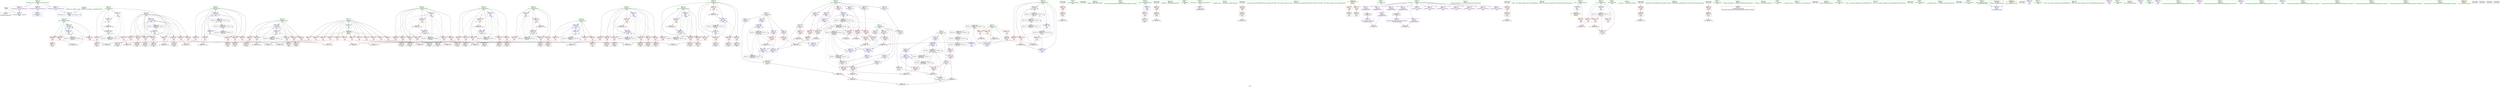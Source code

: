 digraph "SVFG" {
	label="SVFG";

	Node0x55ec2bd981f0 [shape=record,color=grey,label="{NodeID: 0\nNullPtr}"];
	Node0x55ec2bd981f0 -> Node0x55ec2bdce830[style=solid];
	Node0x55ec2bd981f0 -> Node0x55ec2bddc2a0[style=solid];
	Node0x55ec2bddc610 [shape=record,color=blue,label="{NodeID: 277\n115\<--9\ni\<--\nmain\n}"];
	Node0x55ec2bddc610 -> Node0x55ec2bdd5650[style=dashed];
	Node0x55ec2bddc610 -> Node0x55ec2bdd5720[style=dashed];
	Node0x55ec2bddc610 -> Node0x55ec2bdd57f0[style=dashed];
	Node0x55ec2bddc610 -> Node0x55ec2bddc6e0[style=dashed];
	Node0x55ec2bddc610 -> Node0x55ec2bdf9520[style=dashed];
	Node0x55ec2bdd0300 [shape=record,color=red,label="{NodeID: 194\n225\<--121\n\<--j\nmain\n}"];
	Node0x55ec2bdd0300 -> Node0x55ec2bdcf050[style=solid];
	Node0x55ec2bdadbd0 [shape=record,color=black,label="{NodeID: 111\n508\<--507\nidxprom192\<--\nmain\n}"];
	Node0x55ec2bdabf60 [shape=record,color=green,label="{NodeID: 28\n20\<--21\nh\<--h_field_insensitive\nGlob }"];
	Node0x55ec2bdabf60 -> Node0x55ec2bdd32d0[style=solid];
	Node0x55ec2bdabf60 -> Node0x55ec2bdd33a0[style=solid];
	Node0x55ec2bdabf60 -> Node0x55ec2bdd3470[style=solid];
	Node0x55ec2bdabf60 -> Node0x55ec2bdd3540[style=solid];
	Node0x55ec2be2a120 [shape=record,color=black,label="{NodeID: 554\n227 = PHI()\n}"];
	Node0x55ec2be2a120 -> Node0x55ec2bddac20[style=solid];
	Node0x55ec2bdd66d0 [shape=record,color=grey,label="{NodeID: 388\n239 = Binary(238, 158, )\n}"];
	Node0x55ec2bdd66d0 -> Node0x55ec2bddce30[style=solid];
	Node0x55ec2bdddcd0 [shape=record,color=blue,label="{NodeID: 305\n391\<--393\narrayidx126\<--add\nmain\n}"];
	Node0x55ec2bdddcd0 -> Node0x55ec2bdff320[style=dashed];
	Node0x55ec2bdd19c0 [shape=record,color=red,label="{NodeID: 222\n369\<--133\n\<--cn\nmain\n}"];
	Node0x55ec2bdd19c0 -> Node0x55ec2bdd7d50[style=solid];
	Node0x55ec2bdd3470 [shape=record,color=purple,label="{NodeID: 139\n475\<--20\narrayidx177\<--h\nmain\n}"];
	Node0x55ec2bdd3470 -> Node0x55ec2bddbb90[style=solid];
	Node0x55ec2bdd3470 -> Node0x55ec2bdde350[style=solid];
	Node0x55ec2bdce220 [shape=record,color=green,label="{NodeID: 56\n141\<--142\ni186\<--i186_field_insensitive\nmain\n}"];
	Node0x55ec2bdce220 -> Node0x55ec2bdda810[style=solid];
	Node0x55ec2bdce220 -> Node0x55ec2bdda8e0[style=solid];
	Node0x55ec2bdce220 -> Node0x55ec2bdda9b0[style=solid];
	Node0x55ec2bdce220 -> Node0x55ec2bddaa80[style=solid];
	Node0x55ec2bdce220 -> Node0x55ec2bddab50[style=solid];
	Node0x55ec2bdce220 -> Node0x55ec2bdde4f0[style=solid];
	Node0x55ec2bdce220 -> Node0x55ec2bdde5c0[style=solid];
	Node0x55ec2be0dc30 [shape=record,color=black,label="{NodeID: 499\nMR_44V_2 = PHI(MR_44V_5, MR_44V_1, )\npts\{190000 \}\n}"];
	Node0x55ec2be0dc30 -> Node0x55ec2bddb850[style=dashed];
	Node0x55ec2be0dc30 -> Node0x55ec2bddbd30[style=dashed];
	Node0x55ec2be0dc30 -> Node0x55ec2bddca20[style=dashed];
	Node0x55ec2be0dc30 -> Node0x55ec2bdff320[style=dashed];
	Node0x55ec2be0dc30 -> Node0x55ec2be0dc30[style=dashed];
	Node0x55ec2bde7a30 [shape=record,color=grey,label="{NodeID: 416\n499 = cmp(497, 498, )\n}"];
	Node0x55ec2bddaf60 [shape=record,color=red,label="{NodeID: 250\n291\<--290\n\<--arrayidx67\nmain\n}"];
	Node0x55ec2bddaf60 -> Node0x55ec2bde7d30[style=solid];
	Node0x55ec2bdd4bc0 [shape=record,color=red,label="{NodeID: 167\n261\<--11\n\<--n\nmain\n}"];
	Node0x55ec2bdd4bc0 -> Node0x55ec2bde8030[style=solid];
	Node0x55ec2bdcf7a0 [shape=record,color=black,label="{NodeID: 84\n298\<--297\nconv71\<--\nmain\n}"];
	Node0x55ec2bdcf7a0 -> Node0x55ec2bdd6250[style=solid];
	Node0x55ec2bdaa570 [shape=record,color=green,label="{NodeID: 1\n7\<--1\n__dso_handle\<--dummyObj\nGlob }"];
	Node0x55ec2bddc6e0 [shape=record,color=blue,label="{NodeID: 278\n115\<--179\ni\<--inc\nmain\n}"];
	Node0x55ec2bddc6e0 -> Node0x55ec2bdd5650[style=dashed];
	Node0x55ec2bddc6e0 -> Node0x55ec2bdd5720[style=dashed];
	Node0x55ec2bddc6e0 -> Node0x55ec2bdd57f0[style=dashed];
	Node0x55ec2bddc6e0 -> Node0x55ec2bddc6e0[style=dashed];
	Node0x55ec2bddc6e0 -> Node0x55ec2bdf9520[style=dashed];
	Node0x55ec2bdd03d0 [shape=record,color=red,label="{NodeID: 195\n243\<--121\n\<--j\nmain\n}"];
	Node0x55ec2bdd03d0 -> Node0x55ec2bdd6e50[style=solid];
	Node0x55ec2bdadca0 [shape=record,color=black,label="{NodeID: 112\n515\<--514\nidxprom196\<--\nmain\n}"];
	Node0x55ec2bdac030 [shape=record,color=green,label="{NodeID: 29\n22\<--23\ntot\<--tot_field_insensitive\nGlob }"];
	Node0x55ec2bdac030 -> Node0x55ec2bdd3610[style=solid];
	Node0x55ec2bdac030 -> Node0x55ec2bdd36e0[style=solid];
	Node0x55ec2bdac030 -> Node0x55ec2bdd37b0[style=solid];
	Node0x55ec2bdac030 -> Node0x55ec2bdd3880[style=solid];
	Node0x55ec2bdac030 -> Node0x55ec2bdd3950[style=solid];
	Node0x55ec2bdac030 -> Node0x55ec2bdd3a20[style=solid];
	Node0x55ec2bdac030 -> Node0x55ec2bdd3af0[style=solid];
	Node0x55ec2bdac030 -> Node0x55ec2bdd3bc0[style=solid];
	Node0x55ec2be2a280 [shape=record,color=black,label="{NodeID: 555\n164 = PHI()\n}"];
	Node0x55ec2bdd6850 [shape=record,color=grey,label="{NodeID: 389\n393 = Binary(392, 388, )\n}"];
	Node0x55ec2bdd6850 -> Node0x55ec2bdddcd0[style=solid];
	Node0x55ec2bdddda0 [shape=record,color=blue,label="{NodeID: 306\n129\<--398\nj82\<--inc129\nmain\n}"];
	Node0x55ec2bdddda0 -> Node0x55ec2bdd1340[style=dashed];
	Node0x55ec2bdddda0 -> Node0x55ec2bdd1410[style=dashed];
	Node0x55ec2bdddda0 -> Node0x55ec2bdd14e0[style=dashed];
	Node0x55ec2bdddda0 -> Node0x55ec2bdd15b0[style=dashed];
	Node0x55ec2bdddda0 -> Node0x55ec2bdd1680[style=dashed];
	Node0x55ec2bdddda0 -> Node0x55ec2bddd650[style=dashed];
	Node0x55ec2bdddda0 -> Node0x55ec2bdddda0[style=dashed];
	Node0x55ec2bdddda0 -> Node0x55ec2be0b430[style=dashed];
	Node0x55ec2bdd1a90 [shape=record,color=red,label="{NodeID: 223\n384\<--133\n\<--cn\nmain\n}"];
	Node0x55ec2bdd1a90 -> Node0x55ec2bdd6fd0[style=solid];
	Node0x55ec2bdd3540 [shape=record,color=purple,label="{NodeID: 140\n516\<--20\narrayidx197\<--h\nmain\n}"];
	Node0x55ec2bdd3540 -> Node0x55ec2bddbe00[style=solid];
	Node0x55ec2bdce2b0 [shape=record,color=green,label="{NodeID: 57\n148\<--149\nfreopen\<--freopen_field_insensitive\n}"];
	Node0x55ec2be0e130 [shape=record,color=black,label="{NodeID: 500\nMR_46V_2 = PHI(MR_46V_5, MR_46V_1, )\npts\{210000 \}\n}"];
	Node0x55ec2be0e130 -> Node0x55ec2bddc950[style=dashed];
	Node0x55ec2be0e130 -> Node0x55ec2bdf9e20[style=dashed];
	Node0x55ec2bde7bb0 [shape=record,color=grey,label="{NodeID: 417\n315 = cmp(313, 314, )\n}"];
	Node0x55ec2bddb030 [shape=record,color=red,label="{NodeID: 251\n297\<--296\n\<--arrayidx70\nmain\n}"];
	Node0x55ec2bddb030 -> Node0x55ec2bdcf7a0[style=solid];
	Node0x55ec2bdd4c90 [shape=record,color=red,label="{NodeID: 168\n314\<--11\n\<--n\nmain\n}"];
	Node0x55ec2bdd4c90 -> Node0x55ec2bde7bb0[style=solid];
	Node0x55ec2bdcf870 [shape=record,color=black,label="{NodeID: 85\n300\<--299\nidxprom72\<--\nmain\n}"];
	Node0x55ec2bdaa600 [shape=record,color=green,label="{NodeID: 2\n9\<--1\n\<--dummyObj\nCan only get source location for instruction, argument, global var or function.}"];
	Node0x55ec2bddc7b0 [shape=record,color=blue,label="{NodeID: 279\n117\<--9\ni8\<--\nmain\n}"];
	Node0x55ec2bddc7b0 -> Node0x55ec2bdd58c0[style=dashed];
	Node0x55ec2bddc7b0 -> Node0x55ec2bdd5990[style=dashed];
	Node0x55ec2bddc7b0 -> Node0x55ec2bdd5a60[style=dashed];
	Node0x55ec2bddc7b0 -> Node0x55ec2bdd5b30[style=dashed];
	Node0x55ec2bddc7b0 -> Node0x55ec2bdd5c00[style=dashed];
	Node0x55ec2bddc7b0 -> Node0x55ec2bdd5cd0[style=dashed];
	Node0x55ec2bddc7b0 -> Node0x55ec2bddcbc0[style=dashed];
	Node0x55ec2bddc7b0 -> Node0x55ec2bdf9a20[style=dashed];
	Node0x55ec2bdd04a0 [shape=record,color=red,label="{NodeID: 196\n254\<--123\n\<--i44\nmain\n}"];
	Node0x55ec2bdd04a0 -> Node0x55ec2bde8f30[style=solid];
	Node0x55ec2bdadd70 [shape=record,color=black,label="{NodeID: 113\n110\<--534\nmain_ret\<--\nmain\n}"];
	Node0x55ec2bdac100 [shape=record,color=green,label="{NodeID: 30\n42\<--46\nllvm.global_ctors\<--llvm.global_ctors_field_insensitive\nGlob }"];
	Node0x55ec2bdac100 -> Node0x55ec2bdd4240[style=solid];
	Node0x55ec2bdac100 -> Node0x55ec2bdd4340[style=solid];
	Node0x55ec2bdac100 -> Node0x55ec2bdd4440[style=solid];
	Node0x55ec2be2a350 [shape=record,color=black,label="{NodeID: 556\n328 = PHI()\n}"];
	Node0x55ec2be2a350 -> Node0x55ec2bddb1d0[style=solid];
	Node0x55ec2bdd69d0 [shape=record,color=grey,label="{NodeID: 390\n356 = Binary(355, 158, )\n}"];
	Node0x55ec2bdd69d0 -> Node0x55ec2bddd990[style=solid];
	Node0x55ec2bddde70 [shape=record,color=blue,label="{NodeID: 307\n414\<--416\narrayidx139\<--div140\nmain\n}"];
	Node0x55ec2bddde70 -> Node0x55ec2bddb850[style=dashed];
	Node0x55ec2bddde70 -> Node0x55ec2bddbd30[style=dashed];
	Node0x55ec2bddde70 -> Node0x55ec2bdff320[style=dashed];
	Node0x55ec2bddde70 -> Node0x55ec2be0dc30[style=dashed];
	Node0x55ec2bdd1b60 [shape=record,color=red,label="{NodeID: 224\n388\<--133\n\<--cn\nmain\n}"];
	Node0x55ec2bdd1b60 -> Node0x55ec2bdd6850[style=solid];
	Node0x55ec2bdd3610 [shape=record,color=purple,label="{NodeID: 141\n190\<--22\narrayidx13\<--tot\nmain\n}"];
	Node0x55ec2bdd3610 -> Node0x55ec2bddc880[style=solid];
	Node0x55ec2bdce340 [shape=record,color=green,label="{NodeID: 58\n155\<--156\n_ZNSirsERi\<--_ZNSirsERi_field_insensitive\n}"];
	Node0x55ec2be0e630 [shape=record,color=black,label="{NodeID: 501\nMR_48V_2 = PHI(MR_48V_5, MR_48V_1, )\npts\{230000 \}\n}"];
	Node0x55ec2be0e630 -> Node0x55ec2bddaf60[style=dashed];
	Node0x55ec2be0e630 -> Node0x55ec2bddb030[style=dashed];
	Node0x55ec2be0e630 -> Node0x55ec2bddb510[style=dashed];
	Node0x55ec2be0e630 -> Node0x55ec2bddb5e0[style=dashed];
	Node0x55ec2be0e630 -> Node0x55ec2bddb9f0[style=dashed];
	Node0x55ec2be0e630 -> Node0x55ec2bddbac0[style=dashed];
	Node0x55ec2be0e630 -> Node0x55ec2bddc880[style=dashed];
	Node0x55ec2be0e630 -> Node0x55ec2be03420[style=dashed];
	Node0x55ec2be0e630 -> Node0x55ec2be0e630[style=dashed];
	Node0x55ec2bde7d30 [shape=record,color=grey,label="{NodeID: 418\n292 = cmp(291, 9, )\n}"];
	Node0x55ec2bddb100 [shape=record,color=red,label="{NodeID: 252\n302\<--301\n\<--arrayidx73\nmain\n}"];
	Node0x55ec2bddb100 -> Node0x55ec2bdd6250[style=solid];
	Node0x55ec2bdd4d60 [shape=record,color=red,label="{NodeID: 169\n320\<--11\n\<--n\nmain\n}"];
	Node0x55ec2bdd4d60 -> Node0x55ec2bde78b0[style=solid];
	Node0x55ec2bdcf940 [shape=record,color=black,label="{NodeID: 86\n324\<--323\nidxprom86\<--\nmain\n}"];
	Node0x55ec2bdaa240 [shape=record,color=green,label="{NodeID: 3\n24\<--1\n.str\<--dummyObj\nGlob }"];
	Node0x55ec2bddc880 [shape=record,color=blue,label="{NodeID: 280\n190\<--9\narrayidx13\<--\nmain\n}"];
	Node0x55ec2bddc880 -> Node0x55ec2bddaf60[style=dashed];
	Node0x55ec2bddc880 -> Node0x55ec2bddb030[style=dashed];
	Node0x55ec2bddc880 -> Node0x55ec2bddb510[style=dashed];
	Node0x55ec2bddc880 -> Node0x55ec2bddb5e0[style=dashed];
	Node0x55ec2bddc880 -> Node0x55ec2bddb9f0[style=dashed];
	Node0x55ec2bddc880 -> Node0x55ec2bddbac0[style=dashed];
	Node0x55ec2bddc880 -> Node0x55ec2bddc880[style=dashed];
	Node0x55ec2bddc880 -> Node0x55ec2be03420[style=dashed];
	Node0x55ec2bddc880 -> Node0x55ec2be0e630[style=dashed];
	Node0x55ec2bdd0570 [shape=record,color=red,label="{NodeID: 197\n264\<--123\n\<--i44\nmain\n}"];
	Node0x55ec2bdd0570 -> Node0x55ec2bdcf2c0[style=solid];
	Node0x55ec2bdade40 [shape=record,color=purple,label="{NodeID: 114\n53\<--4\n\<--_ZStL8__ioinit\n__cxx_global_var_init\n}"];
	Node0x55ec2bdac1d0 [shape=record,color=green,label="{NodeID: 31\n47\<--48\n__cxx_global_var_init\<--__cxx_global_var_init_field_insensitive\n}"];
	Node0x55ec2be2a480 [shape=record,color=black,label="{NodeID: 557\n350 = PHI()\n}"];
	Node0x55ec2be2a480 -> Node0x55ec2bddb2a0[style=solid];
	Node0x55ec2bdd6b50 [shape=record,color=grey,label="{NodeID: 391\n285 = Binary(284, 158, )\n}"];
	Node0x55ec2bdd6b50 -> Node0x55ec2bddd310[style=solid];
	Node0x55ec2bdddf40 [shape=record,color=blue,label="{NodeID: 308\n127\<--421\ni78\<--inc143\nmain\n}"];
	Node0x55ec2bdddf40 -> Node0x55ec2bdd0cc0[style=dashed];
	Node0x55ec2bdddf40 -> Node0x55ec2bdd0d90[style=dashed];
	Node0x55ec2bdddf40 -> Node0x55ec2bdd0e60[style=dashed];
	Node0x55ec2bdddf40 -> Node0x55ec2bdd0f30[style=dashed];
	Node0x55ec2bdddf40 -> Node0x55ec2bdd1000[style=dashed];
	Node0x55ec2bdddf40 -> Node0x55ec2bdd10d0[style=dashed];
	Node0x55ec2bdddf40 -> Node0x55ec2bdd11a0[style=dashed];
	Node0x55ec2bdddf40 -> Node0x55ec2bdd1270[style=dashed];
	Node0x55ec2bdddf40 -> Node0x55ec2bdddf40[style=dashed];
	Node0x55ec2bdddf40 -> Node0x55ec2be0af30[style=dashed];
	Node0x55ec2bdd1c30 [shape=record,color=red,label="{NodeID: 225\n337\<--135\n\<--k\nmain\n}"];
	Node0x55ec2bdd1c30 -> Node0x55ec2bde8930[style=solid];
	Node0x55ec2bdd36e0 [shape=record,color=purple,label="{NodeID: 142\n237\<--22\narrayidx36\<--tot\nmain\n}"];
	Node0x55ec2bdd36e0 -> Node0x55ec2bddacf0[style=solid];
	Node0x55ec2bdd36e0 -> Node0x55ec2bddce30[style=solid];
	Node0x55ec2bdce3d0 [shape=record,color=green,label="{NodeID: 59\n175\<--176\n_ZStrsIcSt11char_traitsIcESaIcEERSt13basic_istreamIT_T0_ES7_RNSt7__cxx1112basic_stringIS4_S5_T1_EE\<--_ZStrsIcSt11char_traitsIcESaIcEERSt13basic_istreamIT_T0_ES7_RNSt7__cxx1112basic_stringIS4_S5_T1_EE_field_insensitive\n}"];
	Node0x55ec2be0eb30 [shape=record,color=yellow,style=double,label="{NodeID: 502\n4V_1 = ENCHI(MR_4V_0)\npts\{1 \}\nFun[main]}"];
	Node0x55ec2be0eb30 -> Node0x55ec2bdd5170[style=dashed];
	Node0x55ec2be0eb30 -> Node0x55ec2bdd5240[style=dashed];
	Node0x55ec2bde7eb0 [shape=record,color=grey,label="{NodeID: 419\n186 = cmp(184, 185, )\n}"];
	Node0x55ec2bddb1d0 [shape=record,color=red,label="{NodeID: 253\n329\<--328\n\<--call89\nmain\n}"];
	Node0x55ec2bddb1d0 -> Node0x55ec2bdcfae0[style=solid];
	Node0x55ec2bdd4e30 [shape=record,color=red,label="{NodeID: 170\n338\<--11\n\<--n\nmain\n}"];
	Node0x55ec2bdd4e30 -> Node0x55ec2bde8930[style=solid];
	Node0x55ec2bdcfa10 [shape=record,color=black,label="{NodeID: 87\n327\<--326\nconv88\<--\nmain\n}"];
	Node0x55ec2bdaa2d0 [shape=record,color=green,label="{NodeID: 4\n26\<--1\n.str.2\<--dummyObj\nGlob }"];
	Node0x55ec2bddc950 [shape=record,color=blue,label="{NodeID: 281\n194\<--196\narrayidx15\<--\nmain\n}"];
	Node0x55ec2bddc950 -> Node0x55ec2bddc950[style=dashed];
	Node0x55ec2bddc950 -> Node0x55ec2bdf9e20[style=dashed];
	Node0x55ec2bdd0640 [shape=record,color=red,label="{NodeID: 198\n275\<--123\n\<--i44\nmain\n}"];
	Node0x55ec2bdd0640 -> Node0x55ec2bdcf530[style=solid];
	Node0x55ec2bdadf10 [shape=record,color=purple,label="{NodeID: 115\n72\<--13\n\<--_Z1sB5cxx11\n__cxx_global_var_init.1\n}"];
	Node0x55ec2bdadf10 -> Node0x55ec2b92a1f0[style=solid];
	Node0x55ec2bdac2a0 [shape=record,color=green,label="{NodeID: 32\n51\<--52\n_ZNSt8ios_base4InitC1Ev\<--_ZNSt8ios_base4InitC1Ev_field_insensitive\n}"];
	Node0x55ec2be2a6c0 [shape=record,color=black,label="{NodeID: 558\n441 = PHI()\n}"];
	Node0x55ec2be2a6c0 -> Node0x55ec2bddb780[style=solid];
	Node0x55ec2bdd6cd0 [shape=record,color=grey,label="{NodeID: 392\n421 = Binary(420, 158, )\n}"];
	Node0x55ec2bdd6cd0 -> Node0x55ec2bdddf40[style=solid];
	Node0x55ec2bdde010 [shape=record,color=blue,label="{NodeID: 309\n137\<--9\ni145\<--\nmain\n}"];
	Node0x55ec2bdde010 -> Node0x55ec2bdd2040[style=dashed];
	Node0x55ec2bdde010 -> Node0x55ec2bdda030[style=dashed];
	Node0x55ec2bdde010 -> Node0x55ec2bdda0c0[style=dashed];
	Node0x55ec2bdde010 -> Node0x55ec2bdda190[style=dashed];
	Node0x55ec2bdde010 -> Node0x55ec2bdda260[style=dashed];
	Node0x55ec2bdde010 -> Node0x55ec2bdda330[style=dashed];
	Node0x55ec2bdde010 -> Node0x55ec2bdda400[style=dashed];
	Node0x55ec2bdde010 -> Node0x55ec2bdde420[style=dashed];
	Node0x55ec2bdde010 -> Node0x55ec2be0c830[style=dashed];
	Node0x55ec2bdd1d00 [shape=record,color=red,label="{NodeID: 226\n341\<--135\n\<--k\nmain\n}"];
	Node0x55ec2bdd1d00 -> Node0x55ec2bde87b0[style=solid];
	Node0x55ec2bdd37b0 [shape=record,color=purple,label="{NodeID: 143\n290\<--22\narrayidx67\<--tot\nmain\n}"];
	Node0x55ec2bdd37b0 -> Node0x55ec2bddaf60[style=solid];
	Node0x55ec2bdce460 [shape=record,color=green,label="{NodeID: 60\n228\<--229\n_ZNSt7__cxx1112basic_stringIcSt11char_traitsIcESaIcEEixEm\<--_ZNSt7__cxx1112basic_stringIcSt11char_traitsIcESaIcEEixEm_field_insensitive\n}"];
	Node0x55ec2be0f650 [shape=record,color=yellow,style=double,label="{NodeID: 503\n6V_1 = ENCHI(MR_6V_0)\npts\{10 \}\nFun[main]}"];
	Node0x55ec2be0f650 -> Node0x55ec2bdd46e0[style=dashed];
	Node0x55ec2bde8030 [shape=record,color=grey,label="{NodeID: 420\n262 = cmp(260, 261, )\n}"];
	Node0x55ec2bddb2a0 [shape=record,color=red,label="{NodeID: 254\n351\<--350\n\<--call101\nmain\n}"];
	Node0x55ec2bddb2a0 -> Node0x55ec2bdcfd50[style=solid];
	Node0x55ec2bdd4f00 [shape=record,color=red,label="{NodeID: 171\n427\<--11\n\<--n\nmain\n}"];
	Node0x55ec2bdd4f00 -> Node0x55ec2bde6e30[style=solid];
	Node0x55ec2bdcfae0 [shape=record,color=black,label="{NodeID: 88\n330\<--329\nconv90\<--\nmain\n}"];
	Node0x55ec2bdcfae0 -> Node0x55ec2bde8330[style=solid];
	Node0x55ec2bdaa360 [shape=record,color=green,label="{NodeID: 5\n28\<--1\nstdin\<--dummyObj\nGlob }"];
	Node0x55ec2bddca20 [shape=record,color=blue,label="{NodeID: 282\n199\<--196\narrayidx17\<--\nmain\n}"];
	Node0x55ec2bddca20 -> Node0x55ec2bddb850[style=dashed];
	Node0x55ec2bddca20 -> Node0x55ec2bddbd30[style=dashed];
	Node0x55ec2bddca20 -> Node0x55ec2bddca20[style=dashed];
	Node0x55ec2bddca20 -> Node0x55ec2bdff320[style=dashed];
	Node0x55ec2bddca20 -> Node0x55ec2be0dc30[style=dashed];
	Node0x55ec2bdd0710 [shape=record,color=red,label="{NodeID: 199\n288\<--123\n\<--i44\nmain\n}"];
	Node0x55ec2bdd0710 -> Node0x55ec2bdcf600[style=solid];
	Node0x55ec2bdd21c0 [shape=record,color=purple,label="{NodeID: 116\n79\<--13\n\<--_Z1sB5cxx11\n__cxx_global_var_init.1\n}"];
	Node0x55ec2bdac370 [shape=record,color=green,label="{NodeID: 33\n57\<--58\n__cxa_atexit\<--__cxa_atexit_field_insensitive\n}"];
	Node0x55ec2be2a7c0 [shape=record,color=black,label="{NodeID: 559\n269 = PHI()\n}"];
	Node0x55ec2be2a7c0 -> Node0x55ec2bddadc0[style=solid];
	Node0x55ec2bdd6e50 [shape=record,color=grey,label="{NodeID: 393\n244 = Binary(243, 158, )\n}"];
	Node0x55ec2bdd6e50 -> Node0x55ec2bddcf00[style=solid];
	Node0x55ec2bdde0e0 [shape=record,color=blue,label="{NodeID: 310\n139\<--9\nj149\<--\nmain\n}"];
	Node0x55ec2bdde0e0 -> Node0x55ec2bdda4d0[style=dashed];
	Node0x55ec2bdde0e0 -> Node0x55ec2bdda5a0[style=dashed];
	Node0x55ec2bdde0e0 -> Node0x55ec2bdda670[style=dashed];
	Node0x55ec2bdde0e0 -> Node0x55ec2bdda740[style=dashed];
	Node0x55ec2bdde0e0 -> Node0x55ec2bdde0e0[style=dashed];
	Node0x55ec2bdde0e0 -> Node0x55ec2bdde280[style=dashed];
	Node0x55ec2bdde0e0 -> Node0x55ec2be0cd30[style=dashed];
	Node0x55ec2bdd1dd0 [shape=record,color=red,label="{NodeID: 227\n348\<--135\n\<--k\nmain\n}"];
	Node0x55ec2bdd1dd0 -> Node0x55ec2bdcfc80[style=solid];
	Node0x55ec2bdd3880 [shape=record,color=purple,label="{NodeID: 144\n296\<--22\narrayidx70\<--tot\nmain\n}"];
	Node0x55ec2bdd3880 -> Node0x55ec2bddb030[style=solid];
	Node0x55ec2bdce4f0 [shape=record,color=green,label="{NodeID: 61\n487\<--488\n_ZStlsISt11char_traitsIcEERSt13basic_ostreamIcT_ES5_PKc\<--_ZStlsISt11char_traitsIcEERSt13basic_ostreamIcT_ES5_PKc_field_insensitive\n}"];
	Node0x55ec2be0f730 [shape=record,color=yellow,style=double,label="{NodeID: 504\n8V_1 = ENCHI(MR_8V_0)\npts\{12 \}\nFun[main]}"];
	Node0x55ec2be0f730 -> Node0x55ec2bdd47b0[style=dashed];
	Node0x55ec2be0f730 -> Node0x55ec2bdd4880[style=dashed];
	Node0x55ec2be0f730 -> Node0x55ec2bdd4950[style=dashed];
	Node0x55ec2be0f730 -> Node0x55ec2bdd4a20[style=dashed];
	Node0x55ec2be0f730 -> Node0x55ec2bdd4af0[style=dashed];
	Node0x55ec2be0f730 -> Node0x55ec2bdd4bc0[style=dashed];
	Node0x55ec2be0f730 -> Node0x55ec2bdd4c90[style=dashed];
	Node0x55ec2be0f730 -> Node0x55ec2bdd4d60[style=dashed];
	Node0x55ec2be0f730 -> Node0x55ec2bdd4e30[style=dashed];
	Node0x55ec2be0f730 -> Node0x55ec2bdd4f00[style=dashed];
	Node0x55ec2be0f730 -> Node0x55ec2bdd4fd0[style=dashed];
	Node0x55ec2be0f730 -> Node0x55ec2bdd50a0[style=dashed];
	Node0x55ec2bde81b0 [shape=record,color=grey,label="{NodeID: 421\n353 = cmp(352, 233, )\n}"];
	Node0x55ec2bddb370 [shape=record,color=red,label="{NodeID: 255\n365\<--364\n\<--call110\nmain\n}"];
	Node0x55ec2bddb370 -> Node0x55ec2bdcffc0[style=solid];
	Node0x55ec2bdd4fd0 [shape=record,color=red,label="{NodeID: 172\n433\<--11\n\<--n\nmain\n}"];
	Node0x55ec2bdd4fd0 -> Node0x55ec2bde6fb0[style=solid];
	Node0x55ec2bdcfbb0 [shape=record,color=black,label="{NodeID: 89\n346\<--345\nidxprom98\<--\nmain\n}"];
	Node0x55ec2bdaa3f0 [shape=record,color=green,label="{NodeID: 6\n29\<--1\n.str.3\<--dummyObj\nGlob }"];
	Node0x55ec2bddcaf0 [shape=record,color=blue,label="{NodeID: 283\n203\<--196\narrayidx19\<--\nmain\n}"];
	Node0x55ec2bddcaf0 -> Node0x55ec2bddbc60[style=dashed];
	Node0x55ec2bddcaf0 -> Node0x55ec2bddcaf0[style=dashed];
	Node0x55ec2bddcaf0 -> Node0x55ec2bdffd20[style=dashed];
	Node0x55ec2bddcaf0 -> Node0x55ec2be0d730[style=dashed];
	Node0x55ec2bdd07e0 [shape=record,color=red,label="{NodeID: 200\n294\<--123\n\<--i44\nmain\n}"];
	Node0x55ec2bdd07e0 -> Node0x55ec2bdcf6d0[style=solid];
	Node0x55ec2bdd2290 [shape=record,color=purple,label="{NodeID: 117\n80\<--13\n\<--_Z1sB5cxx11\n__cxx_global_var_init.1\n}"];
	Node0x55ec2bdd2290 -> Node0x55ec2bde7730[style=solid];
	Node0x55ec2bdac440 [shape=record,color=green,label="{NodeID: 34\n56\<--62\n_ZNSt8ios_base4InitD1Ev\<--_ZNSt8ios_base4InitD1Ev_field_insensitive\n}"];
	Node0x55ec2bdac440 -> Node0x55ec2bdce900[style=solid];
	Node0x55ec2be2a8c0 [shape=record,color=black,label="{NodeID: 560\n364 = PHI()\n}"];
	Node0x55ec2be2a8c0 -> Node0x55ec2bddb370[style=solid];
	Node0x55ec2bdd6fd0 [shape=record,color=grey,label="{NodeID: 394\n385 = Binary(384, 383, )\n}"];
	Node0x55ec2bdd6fd0 -> Node0x55ec2bdddc00[style=solid];
	Node0x55ec2bdde1b0 [shape=record,color=blue,label="{NodeID: 311\n452\<--454\narrayidx163\<--add164\nmain\n}"];
	Node0x55ec2bdde1b0 -> Node0x55ec2be01b20[style=dashed];
	Node0x55ec2bdd1ea0 [shape=record,color=red,label="{NodeID: 228\n362\<--135\n\<--k\nmain\n}"];
	Node0x55ec2bdd1ea0 -> Node0x55ec2bdcfef0[style=solid];
	Node0x55ec2bdd3950 [shape=record,color=purple,label="{NodeID: 145\n403\<--22\narrayidx132\<--tot\nmain\n}"];
	Node0x55ec2bdd3950 -> Node0x55ec2bddb510[style=solid];
	Node0x55ec2bdce5c0 [shape=record,color=green,label="{NodeID: 62\n491\<--492\n_ZNSolsEi\<--_ZNSolsEi_field_insensitive\n}"];
	Node0x55ec2bde8330 [shape=record,color=grey,label="{NodeID: 422\n331 = cmp(330, 233, )\n}"];
	Node0x55ec2bddb440 [shape=record,color=red,label="{NodeID: 256\n392\<--391\n\<--arrayidx126\nmain\n}"];
	Node0x55ec2bddb440 -> Node0x55ec2bdd6850[style=solid];
	Node0x55ec2bdd50a0 [shape=record,color=red,label="{NodeID: 173\n498\<--11\n\<--n\nmain\n}"];
	Node0x55ec2bdd50a0 -> Node0x55ec2bde7a30[style=solid];
	Node0x55ec2bdcfc80 [shape=record,color=black,label="{NodeID: 90\n349\<--348\nconv100\<--\nmain\n}"];
	Node0x55ec2bdaa480 [shape=record,color=green,label="{NodeID: 7\n31\<--1\n.str.4\<--dummyObj\nGlob }"];
	Node0x55ec2bddcbc0 [shape=record,color=blue,label="{NodeID: 284\n117\<--207\ni8\<--inc21\nmain\n}"];
	Node0x55ec2bddcbc0 -> Node0x55ec2bdd58c0[style=dashed];
	Node0x55ec2bddcbc0 -> Node0x55ec2bdd5990[style=dashed];
	Node0x55ec2bddcbc0 -> Node0x55ec2bdd5a60[style=dashed];
	Node0x55ec2bddcbc0 -> Node0x55ec2bdd5b30[style=dashed];
	Node0x55ec2bddcbc0 -> Node0x55ec2bdd5c00[style=dashed];
	Node0x55ec2bddcbc0 -> Node0x55ec2bdd5cd0[style=dashed];
	Node0x55ec2bddcbc0 -> Node0x55ec2bddcbc0[style=dashed];
	Node0x55ec2bddcbc0 -> Node0x55ec2bdf9a20[style=dashed];
	Node0x55ec2bdd08b0 [shape=record,color=red,label="{NodeID: 201\n299\<--123\n\<--i44\nmain\n}"];
	Node0x55ec2bdd08b0 -> Node0x55ec2bdcf870[style=solid];
	Node0x55ec2bdd2360 [shape=record,color=purple,label="{NodeID: 118\n94\<--13\n\<--_Z1sB5cxx11\n__cxx_global_array_dtor\n}"];
	Node0x55ec2bdac510 [shape=record,color=green,label="{NodeID: 35\n69\<--70\n__cxx_global_var_init.1\<--__cxx_global_var_init.1_field_insensitive\n}"];
	Node0x55ec2be2a9c0 [shape=record,color=black,label="{NodeID: 561\n486 = PHI()\n}"];
	Node0x55ec2bdd7150 [shape=record,color=grey,label="{NodeID: 395\n511 = Binary(512, 510, )\n}"];
	Node0x55ec2bdd7150 -> Node0x55ec2bdd72d0[style=solid];
	Node0x55ec2bdde280 [shape=record,color=blue,label="{NodeID: 312\n139\<--459\nj149\<--inc167\nmain\n}"];
	Node0x55ec2bdde280 -> Node0x55ec2bdda4d0[style=dashed];
	Node0x55ec2bdde280 -> Node0x55ec2bdda5a0[style=dashed];
	Node0x55ec2bdde280 -> Node0x55ec2bdda670[style=dashed];
	Node0x55ec2bdde280 -> Node0x55ec2bdda740[style=dashed];
	Node0x55ec2bdde280 -> Node0x55ec2bdde0e0[style=dashed];
	Node0x55ec2bdde280 -> Node0x55ec2bdde280[style=dashed];
	Node0x55ec2bdde280 -> Node0x55ec2be0cd30[style=dashed];
	Node0x55ec2bdd1f70 [shape=record,color=red,label="{NodeID: 229\n375\<--135\n\<--k\nmain\n}"];
	Node0x55ec2bdd1f70 -> Node0x55ec2bdd78d0[style=solid];
	Node0x55ec2bdd3a20 [shape=record,color=purple,label="{NodeID: 146\n409\<--22\narrayidx136\<--tot\nmain\n}"];
	Node0x55ec2bdd3a20 -> Node0x55ec2bddb5e0[style=solid];
	Node0x55ec2bdce690 [shape=record,color=green,label="{NodeID: 63\n522\<--523\nprintf\<--printf_field_insensitive\n}"];
	Node0x55ec2bde84b0 [shape=record,color=grey,label="{NodeID: 423\n272 = cmp(271, 273, )\n}"];
	Node0x55ec2bddb510 [shape=record,color=red,label="{NodeID: 257\n404\<--403\n\<--arrayidx132\nmain\n}"];
	Node0x55ec2bddb510 -> Node0x55ec2bde8db0[style=solid];
	Node0x55ec2bdd5170 [shape=record,color=red,label="{NodeID: 174\n144\<--28\n\<--stdin\nmain\n}"];
	Node0x55ec2bdd5170 -> Node0x55ec2bdce9d0[style=solid];
	Node0x55ec2bdcfd50 [shape=record,color=black,label="{NodeID: 91\n352\<--351\nconv102\<--\nmain\n}"];
	Node0x55ec2bdcfd50 -> Node0x55ec2bde81b0[style=solid];
	Node0x55ec2bdaafa0 [shape=record,color=green,label="{NodeID: 8\n33\<--1\nstdout\<--dummyObj\nGlob }"];
	Node0x55ec2bddcc90 [shape=record,color=blue,label="{NodeID: 285\n119\<--9\ni23\<--\nmain\n}"];
	Node0x55ec2bddcc90 -> Node0x55ec2bdd5da0[style=dashed];
	Node0x55ec2bddcc90 -> Node0x55ec2bdd5e70[style=dashed];
	Node0x55ec2bddcc90 -> Node0x55ec2bdd5f40[style=dashed];
	Node0x55ec2bddcc90 -> Node0x55ec2bdd0160[style=dashed];
	Node0x55ec2bddcc90 -> Node0x55ec2bddcfd0[style=dashed];
	Node0x55ec2bddcc90 -> Node0x55ec2bdf9b10[style=dashed];
	Node0x55ec2bdd0980 [shape=record,color=red,label="{NodeID: 202\n307\<--123\n\<--i44\nmain\n}"];
	Node0x55ec2bdd0980 -> Node0x55ec2bdd60d0[style=solid];
	Node0x55ec2bdd2430 [shape=record,color=purple,label="{NodeID: 119\n95\<--13\n\<--_Z1sB5cxx11\n__cxx_global_array_dtor\n}"];
	Node0x55ec2bdd2430 -> Node0x55ec2bde1b80[style=solid];
	Node0x55ec2bdac5e0 [shape=record,color=green,label="{NodeID: 36\n77\<--78\n_ZNSt7__cxx1112basic_stringIcSt11char_traitsIcESaIcEEC1Ev\<--_ZNSt7__cxx1112basic_stringIcSt11char_traitsIcESaIcEEC1Ev_field_insensitive\n}"];
	Node0x55ec2be2aac0 [shape=record,color=black,label="{NodeID: 562\n490 = PHI()\n}"];
	Node0x55ec2bdd72d0 [shape=record,color=grey,label="{NodeID: 396\n513 = Binary(505, 511, )\n}"];
	Node0x55ec2bdd72d0 -> Node0x55ec2bdd75d0[style=solid];
	Node0x55ec2bdde350 [shape=record,color=blue,label="{NodeID: 313\n475\<--477\narrayidx177\<--div178\nmain\n}"];
	Node0x55ec2bdde350 -> Node0x55ec2bdf9e20[style=dashed];
	Node0x55ec2bdd2040 [shape=record,color=red,label="{NodeID: 230\n426\<--137\n\<--i145\nmain\n}"];
	Node0x55ec2bdd2040 -> Node0x55ec2bde6e30[style=solid];
	Node0x55ec2bdd3af0 [shape=record,color=purple,label="{NodeID: 147\n464\<--22\narrayidx170\<--tot\nmain\n}"];
	Node0x55ec2bdd3af0 -> Node0x55ec2bddb9f0[style=solid];
	Node0x55ec2bdce760 [shape=record,color=green,label="{NodeID: 64\n44\<--558\n_GLOBAL__sub_I_maksay_0_1.cpp\<--_GLOBAL__sub_I_maksay_0_1.cpp_field_insensitive\n}"];
	Node0x55ec2bdce760 -> Node0x55ec2bddc1a0[style=solid];
	Node0x55ec2bde8630 [shape=record,color=grey,label="{NodeID: 424\n380 = cmp(379, 9, )\n}"];
	Node0x55ec2bddb5e0 [shape=record,color=red,label="{NodeID: 258\n410\<--409\n\<--arrayidx136\nmain\n}"];
	Node0x55ec2bddb5e0 -> Node0x55ec2bdad210[style=solid];
	Node0x55ec2bdd5240 [shape=record,color=red,label="{NodeID: 175\n150\<--33\n\<--stdout\nmain\n}"];
	Node0x55ec2bdd5240 -> Node0x55ec2bdceaa0[style=solid];
	Node0x55ec2bdcfe20 [shape=record,color=black,label="{NodeID: 92\n360\<--359\nidxprom107\<--\nmain\n}"];
	Node0x55ec2bdab030 [shape=record,color=green,label="{NodeID: 9\n34\<--1\n_ZSt3cin\<--dummyObj\nGlob }"];
	Node0x55ec2bddcd60 [shape=record,color=blue,label="{NodeID: 286\n121\<--9\nj\<--\nmain\n}"];
	Node0x55ec2bddcd60 -> Node0x55ec2bdd0230[style=dashed];
	Node0x55ec2bddcd60 -> Node0x55ec2bdd0300[style=dashed];
	Node0x55ec2bddcd60 -> Node0x55ec2bdd03d0[style=dashed];
	Node0x55ec2bddcd60 -> Node0x55ec2bddcd60[style=dashed];
	Node0x55ec2bddcd60 -> Node0x55ec2bddcf00[style=dashed];
	Node0x55ec2bddcd60 -> Node0x55ec2bdf9c00[style=dashed];
	Node0x55ec2bdd0a50 [shape=record,color=red,label="{NodeID: 203\n260\<--125\n\<--j48\nmain\n}"];
	Node0x55ec2bdd0a50 -> Node0x55ec2bde8030[style=solid];
	Node0x55ec2bdd2500 [shape=record,color=purple,label="{NodeID: 120\n102\<--13\n\<--_Z1sB5cxx11\n__cxx_global_array_dtor\n}"];
	Node0x55ec2bdd2500 -> Node0x55ec2bde75b0[style=solid];
	Node0x55ec2bdac6b0 [shape=record,color=green,label="{NodeID: 37\n84\<--85\n__cxx_global_array_dtor\<--__cxx_global_array_dtor_field_insensitive\n}"];
	Node0x55ec2be2abc0 [shape=record,color=black,label="{NodeID: 563\n494 = PHI()\n}"];
	Node0x55ec2bdd7450 [shape=record,color=grey,label="{NodeID: 397\n249 = Binary(248, 158, )\n}"];
	Node0x55ec2bdd7450 -> Node0x55ec2bddcfd0[style=solid];
	Node0x55ec2bdde420 [shape=record,color=blue,label="{NodeID: 314\n137\<--482\ni145\<--inc181\nmain\n}"];
	Node0x55ec2bdde420 -> Node0x55ec2bdd2040[style=dashed];
	Node0x55ec2bdde420 -> Node0x55ec2bdda030[style=dashed];
	Node0x55ec2bdde420 -> Node0x55ec2bdda0c0[style=dashed];
	Node0x55ec2bdde420 -> Node0x55ec2bdda190[style=dashed];
	Node0x55ec2bdde420 -> Node0x55ec2bdda260[style=dashed];
	Node0x55ec2bdde420 -> Node0x55ec2bdda330[style=dashed];
	Node0x55ec2bdde420 -> Node0x55ec2bdda400[style=dashed];
	Node0x55ec2bdde420 -> Node0x55ec2bdde420[style=dashed];
	Node0x55ec2bdde420 -> Node0x55ec2be0c830[style=dashed];
	Node0x55ec2bdda030 [shape=record,color=red,label="{NodeID: 231\n436\<--137\n\<--i145\nmain\n}"];
	Node0x55ec2bdda030 -> Node0x55ec2bdad3b0[style=solid];
	Node0x55ec2bdd3bc0 [shape=record,color=purple,label="{NodeID: 148\n470\<--22\narrayidx174\<--tot\nmain\n}"];
	Node0x55ec2bdd3bc0 -> Node0x55ec2bddbac0[style=solid];
	Node0x55ec2bdce830 [shape=record,color=black,label="{NodeID: 65\n2\<--3\ndummyVal\<--dummyVal\n}"];
	Node0x55ec2bde87b0 [shape=record,color=grey,label="{NodeID: 425\n343 = cmp(341, 342, )\n}"];
	Node0x55ec2bddb6b0 [shape=record,color=red,label="{NodeID: 259\n415\<--414\n\<--arrayidx139\nmain\n}"];
	Node0x55ec2bddb6b0 -> Node0x55ec2bdd7a50[style=solid];
	Node0x55ec2bdd5310 [shape=record,color=red,label="{NodeID: 176\n534\<--111\n\<--retval\nmain\n}"];
	Node0x55ec2bdd5310 -> Node0x55ec2bdadd70[style=solid];
	Node0x55ec2bdcfef0 [shape=record,color=black,label="{NodeID: 93\n363\<--362\nconv109\<--\nmain\n}"];
	Node0x55ec2bdab0c0 [shape=record,color=green,label="{NodeID: 10\n35\<--1\n_ZSt4cout\<--dummyObj\nGlob }"];
	Node0x55ec2bddce30 [shape=record,color=blue,label="{NodeID: 287\n237\<--239\narrayidx36\<--inc37\nmain\n}"];
	Node0x55ec2bddce30 -> Node0x55ec2be03420[style=dashed];
	Node0x55ec2bdd0b20 [shape=record,color=red,label="{NodeID: 204\n267\<--125\n\<--j48\nmain\n}"];
	Node0x55ec2bdd0b20 -> Node0x55ec2bdcf390[style=solid];
	Node0x55ec2bdd25d0 [shape=record,color=purple,label="{NodeID: 121\n173\<--13\narrayidx\<--_Z1sB5cxx11\nmain\n}"];
	Node0x55ec2bdac780 [shape=record,color=green,label="{NodeID: 38\n91\<--92\n.addr\<--.addr_field_insensitive\n__cxx_global_array_dtor\n}"];
	Node0x55ec2bdac780 -> Node0x55ec2bddc3a0[style=solid];
	Node0x55ec2be2ac90 [shape=record,color=black,label="{NodeID: 564\n521 = PHI()\n}"];
	Node0x55ec2bdd75d0 [shape=record,color=grey,label="{NodeID: 398\n519 = Binary(513, 518, )\n}"];
	Node0x55ec2bdde4f0 [shape=record,color=blue,label="{NodeID: 315\n141\<--9\ni186\<--\nmain\n}"];
	Node0x55ec2bdde4f0 -> Node0x55ec2bdda810[style=dashed];
	Node0x55ec2bdde4f0 -> Node0x55ec2bdda8e0[style=dashed];
	Node0x55ec2bdde4f0 -> Node0x55ec2bdda9b0[style=dashed];
	Node0x55ec2bdde4f0 -> Node0x55ec2bddaa80[style=dashed];
	Node0x55ec2bdde4f0 -> Node0x55ec2bddab50[style=dashed];
	Node0x55ec2bdde4f0 -> Node0x55ec2bdde5c0[style=dashed];
	Node0x55ec2bdde4f0 -> Node0x55ec2be0d230[style=dashed];
	Node0x55ec2bdda0c0 [shape=record,color=red,label="{NodeID: 232\n450\<--137\n\<--i145\nmain\n}"];
	Node0x55ec2bdda0c0 -> Node0x55ec2bdad6f0[style=solid];
	Node0x55ec2bdd3c90 [shape=record,color=purple,label="{NodeID: 149\n145\<--24\n\<--.str\nmain\n}"];
	Node0x55ec2bdce900 [shape=record,color=black,label="{NodeID: 66\n55\<--56\n\<--_ZNSt8ios_base4InitD1Ev\nCan only get source location for instruction, argument, global var or function.}"];
	Node0x55ec2bde8930 [shape=record,color=grey,label="{NodeID: 426\n339 = cmp(337, 338, )\n}"];
	Node0x55ec2bddb780 [shape=record,color=red,label="{NodeID: 260\n442\<--441\n\<--call156\nmain\n}"];
	Node0x55ec2bddb780 -> Node0x55ec2bdad550[style=solid];
	Node0x55ec2bdd53e0 [shape=record,color=red,label="{NodeID: 177\n160\<--113\n\<--tk\nmain\n}"];
	Node0x55ec2bdd53e0 -> Node0x55ec2bde7430[style=solid];
	Node0x55ec2bdcffc0 [shape=record,color=black,label="{NodeID: 94\n366\<--365\nconv111\<--\nmain\n}"];
	Node0x55ec2bdcffc0 -> Node0x55ec2bde8ab0[style=solid];
	Node0x55ec2bdab190 [shape=record,color=green,label="{NodeID: 11\n36\<--1\n.str.5\<--dummyObj\nGlob }"];
	Node0x55ec2bdff320 [shape=record,color=black,label="{NodeID: 454\nMR_44V_6 = PHI(MR_44V_8, MR_44V_5, )\npts\{190000 \}\n}"];
	Node0x55ec2bdff320 -> Node0x55ec2bddb440[style=dashed];
	Node0x55ec2bdff320 -> Node0x55ec2bddb6b0[style=dashed];
	Node0x55ec2bdff320 -> Node0x55ec2bddb850[style=dashed];
	Node0x55ec2bdff320 -> Node0x55ec2bddbd30[style=dashed];
	Node0x55ec2bdff320 -> Node0x55ec2bdddcd0[style=dashed];
	Node0x55ec2bdff320 -> Node0x55ec2bddde70[style=dashed];
	Node0x55ec2bdff320 -> Node0x55ec2bdff320[style=dashed];
	Node0x55ec2bdff320 -> Node0x55ec2be0dc30[style=dashed];
	Node0x55ec2bddcf00 [shape=record,color=blue,label="{NodeID: 288\n121\<--244\nj\<--inc39\nmain\n}"];
	Node0x55ec2bddcf00 -> Node0x55ec2bdd0230[style=dashed];
	Node0x55ec2bddcf00 -> Node0x55ec2bdd0300[style=dashed];
	Node0x55ec2bddcf00 -> Node0x55ec2bdd03d0[style=dashed];
	Node0x55ec2bddcf00 -> Node0x55ec2bddcd60[style=dashed];
	Node0x55ec2bddcf00 -> Node0x55ec2bddcf00[style=dashed];
	Node0x55ec2bddcf00 -> Node0x55ec2bdf9c00[style=dashed];
	Node0x55ec2bdd0bf0 [shape=record,color=red,label="{NodeID: 205\n284\<--125\n\<--j48\nmain\n}"];
	Node0x55ec2bdd0bf0 -> Node0x55ec2bdd6b50[style=solid];
	Node0x55ec2bdd26a0 [shape=record,color=purple,label="{NodeID: 122\n224\<--13\narrayidx31\<--_Z1sB5cxx11\nmain\n}"];
	Node0x55ec2bdac850 [shape=record,color=green,label="{NodeID: 39\n100\<--101\n_ZNSt7__cxx1112basic_stringIcSt11char_traitsIcESaIcEED1Ev\<--_ZNSt7__cxx1112basic_stringIcSt11char_traitsIcESaIcEED1Ev_field_insensitive\n}"];
	Node0x55ec2be2ad60 [shape=record,color=black,label="{NodeID: 565\n90 = PHI()\n0th arg __cxx_global_array_dtor }"];
	Node0x55ec2be2ad60 -> Node0x55ec2bddc3a0[style=solid];
	Node0x55ec2bdd7750 [shape=record,color=grey,label="{NodeID: 399\n505 = Binary(506, 504, )\n}"];
	Node0x55ec2bdd7750 -> Node0x55ec2bdd72d0[style=solid];
	Node0x55ec2bdde5c0 [shape=record,color=blue,label="{NodeID: 316\n141\<--526\ni186\<--inc202\nmain\n}"];
	Node0x55ec2bdde5c0 -> Node0x55ec2bdda810[style=dashed];
	Node0x55ec2bdde5c0 -> Node0x55ec2bdda8e0[style=dashed];
	Node0x55ec2bdde5c0 -> Node0x55ec2bdda9b0[style=dashed];
	Node0x55ec2bdde5c0 -> Node0x55ec2bddaa80[style=dashed];
	Node0x55ec2bdde5c0 -> Node0x55ec2bddab50[style=dashed];
	Node0x55ec2bdde5c0 -> Node0x55ec2bdde5c0[style=dashed];
	Node0x55ec2bdde5c0 -> Node0x55ec2be0d230[style=dashed];
	Node0x55ec2bdda190 [shape=record,color=red,label="{NodeID: 233\n462\<--137\n\<--i145\nmain\n}"];
	Node0x55ec2bdda190 -> Node0x55ec2bdad7c0[style=solid];
	Node0x55ec2bdd3d60 [shape=record,color=purple,label="{NodeID: 150\n146\<--26\n\<--.str.2\nmain\n}"];
	Node0x55ec2bdce9d0 [shape=record,color=black,label="{NodeID: 67\n147\<--144\ncall\<--\nmain\n}"];
	Node0x55ec2bde8ab0 [shape=record,color=grey,label="{NodeID: 427\n367 = cmp(366, 273, )\n}"];
	Node0x55ec2bddb850 [shape=record,color=red,label="{NodeID: 261\n449\<--448\n\<--arrayidx161\nmain\n}"];
	Node0x55ec2bddb850 -> Node0x55ec2bde22a0[style=solid];
	Node0x55ec2bdd54b0 [shape=record,color=red,label="{NodeID: 178\n489\<--113\n\<--tk\nmain\n}"];
	Node0x55ec2bdd0090 [shape=record,color=black,label="{NodeID: 95\n383\<--382\nconv122\<--\nmain\n}"];
	Node0x55ec2bdd0090 -> Node0x55ec2bdd6fd0[style=solid];
	Node0x55ec2bdab260 [shape=record,color=green,label="{NodeID: 12\n38\<--1\n.str.6\<--dummyObj\nGlob }"];
	Node0x55ec2bddcfd0 [shape=record,color=blue,label="{NodeID: 289\n119\<--249\ni23\<--inc42\nmain\n}"];
	Node0x55ec2bddcfd0 -> Node0x55ec2bdd5da0[style=dashed];
	Node0x55ec2bddcfd0 -> Node0x55ec2bdd5e70[style=dashed];
	Node0x55ec2bddcfd0 -> Node0x55ec2bdd5f40[style=dashed];
	Node0x55ec2bddcfd0 -> Node0x55ec2bdd0160[style=dashed];
	Node0x55ec2bddcfd0 -> Node0x55ec2bddcfd0[style=dashed];
	Node0x55ec2bddcfd0 -> Node0x55ec2bdf9b10[style=dashed];
	Node0x55ec2bdd0cc0 [shape=record,color=red,label="{NodeID: 206\n313\<--127\n\<--i78\nmain\n}"];
	Node0x55ec2bdd0cc0 -> Node0x55ec2bde7bb0[style=solid];
	Node0x55ec2bdd2770 [shape=record,color=purple,label="{NodeID: 123\n266\<--13\narrayidx53\<--_Z1sB5cxx11\nmain\n}"];
	Node0x55ec2bdac920 [shape=record,color=green,label="{NodeID: 40\n108\<--109\nmain\<--main_field_insensitive\n}"];
	Node0x55ec2be08420 [shape=record,color=black,label="{NodeID: 483\nMR_12V_3 = PHI(MR_12V_4, MR_12V_2, )\npts\{114 \}\n}"];
	Node0x55ec2be08420 -> Node0x55ec2bdd53e0[style=dashed];
	Node0x55ec2be08420 -> Node0x55ec2bdd54b0[style=dashed];
	Node0x55ec2be08420 -> Node0x55ec2bdd5580[style=dashed];
	Node0x55ec2be08420 -> Node0x55ec2bdde690[style=dashed];
	Node0x55ec2bdd78d0 [shape=record,color=grey,label="{NodeID: 400\n376 = Binary(375, 158, )\n}"];
	Node0x55ec2bdd78d0 -> Node0x55ec2bdddb30[style=solid];
	Node0x55ec2bdde690 [shape=record,color=blue,label="{NodeID: 317\n113\<--531\ntk\<--inc205\nmain\n}"];
	Node0x55ec2bdde690 -> Node0x55ec2be08420[style=dashed];
	Node0x55ec2bdda260 [shape=record,color=red,label="{NodeID: 234\n468\<--137\n\<--i145\nmain\n}"];
	Node0x55ec2bdda260 -> Node0x55ec2bdad890[style=solid];
	Node0x55ec2bdd3e30 [shape=record,color=purple,label="{NodeID: 151\n151\<--29\n\<--.str.3\nmain\n}"];
	Node0x55ec2bdceaa0 [shape=record,color=black,label="{NodeID: 68\n153\<--150\ncall1\<--\nmain\n}"];
	Node0x55ec2bde8c30 [shape=record,color=grey,label="{NodeID: 428\n232 = cmp(231, 233, )\n}"];
	Node0x55ec2bddb920 [shape=record,color=red,label="{NodeID: 262\n453\<--452\n\<--arrayidx163\nmain\n}"];
	Node0x55ec2bddb920 -> Node0x55ec2bde22a0[style=solid];
	Node0x55ec2bdd5580 [shape=record,color=red,label="{NodeID: 179\n530\<--113\n\<--tk\nmain\n}"];
	Node0x55ec2bdd5580 -> Node0x55ec2bde69b0[style=solid];
	Node0x55ec2bdacfa0 [shape=record,color=black,label="{NodeID: 96\n390\<--389\nidxprom125\<--\nmain\n}"];
	Node0x55ec2bdab330 [shape=record,color=green,label="{NodeID: 13\n40\<--1\n.str.7\<--dummyObj\nGlob }"];
	Node0x55ec2bdffd20 [shape=record,color=black,label="{NodeID: 456\nMR_42V_6 = PHI(MR_42V_8, MR_42V_5, )\npts\{170000 \}\n}"];
	Node0x55ec2bdffd20 -> Node0x55ec2bddae90[style=dashed];
	Node0x55ec2bdffd20 -> Node0x55ec2bddb100[style=dashed];
	Node0x55ec2bdffd20 -> Node0x55ec2bddbc60[style=dashed];
	Node0x55ec2bdffd20 -> Node0x55ec2bddd240[style=dashed];
	Node0x55ec2bdffd20 -> Node0x55ec2bddd3e0[style=dashed];
	Node0x55ec2bdffd20 -> Node0x55ec2bdffd20[style=dashed];
	Node0x55ec2bdffd20 -> Node0x55ec2be0d730[style=dashed];
	Node0x55ec2bddd0a0 [shape=record,color=blue,label="{NodeID: 290\n123\<--9\ni44\<--\nmain\n}"];
	Node0x55ec2bddd0a0 -> Node0x55ec2bdd04a0[style=dashed];
	Node0x55ec2bddd0a0 -> Node0x55ec2bdd0570[style=dashed];
	Node0x55ec2bddd0a0 -> Node0x55ec2bdd0640[style=dashed];
	Node0x55ec2bddd0a0 -> Node0x55ec2bdd0710[style=dashed];
	Node0x55ec2bddd0a0 -> Node0x55ec2bdd07e0[style=dashed];
	Node0x55ec2bddd0a0 -> Node0x55ec2bdd08b0[style=dashed];
	Node0x55ec2bddd0a0 -> Node0x55ec2bdd0980[style=dashed];
	Node0x55ec2bddd0a0 -> Node0x55ec2bddd4b0[style=dashed];
	Node0x55ec2bddd0a0 -> Node0x55ec2be0a560[style=dashed];
	Node0x55ec2bdd0d90 [shape=record,color=red,label="{NodeID: 207\n323\<--127\n\<--i78\nmain\n}"];
	Node0x55ec2bdd0d90 -> Node0x55ec2bdcf940[style=solid];
	Node0x55ec2bdd2840 [shape=record,color=purple,label="{NodeID: 124\n325\<--13\narrayidx87\<--_Z1sB5cxx11\nmain\n}"];
	Node0x55ec2bdac9f0 [shape=record,color=green,label="{NodeID: 41\n111\<--112\nretval\<--retval_field_insensitive\nmain\n}"];
	Node0x55ec2bdac9f0 -> Node0x55ec2bdd5310[style=solid];
	Node0x55ec2bdac9f0 -> Node0x55ec2bddc470[style=solid];
	Node0x55ec2bdf9520 [shape=record,color=black,label="{NodeID: 484\nMR_14V_2 = PHI(MR_14V_4, MR_14V_1, )\npts\{116 \}\n}"];
	Node0x55ec2bdf9520 -> Node0x55ec2bddc610[style=dashed];
	Node0x55ec2bdd7a50 [shape=record,color=grey,label="{NodeID: 401\n416 = Binary(415, 411, )\n}"];
	Node0x55ec2bdd7a50 -> Node0x55ec2bddde70[style=solid];
	Node0x55ec2bdda330 [shape=record,color=red,label="{NodeID: 235\n473\<--137\n\<--i145\nmain\n}"];
	Node0x55ec2bdda330 -> Node0x55ec2bdada30[style=solid];
	Node0x55ec2bdd3f00 [shape=record,color=purple,label="{NodeID: 152\n152\<--31\n\<--.str.4\nmain\n}"];
	Node0x55ec2bdceb70 [shape=record,color=black,label="{NodeID: 69\n172\<--171\nidxprom\<--\nmain\n}"];
	Node0x55ec2bde8db0 [shape=record,color=grey,label="{NodeID: 429\n405 = cmp(404, 9, )\n}"];
	Node0x55ec2bddb9f0 [shape=record,color=red,label="{NodeID: 263\n465\<--464\n\<--arrayidx170\nmain\n}"];
	Node0x55ec2bddb9f0 -> Node0x55ec2bde90b0[style=solid];
	Node0x55ec2bdd5650 [shape=record,color=red,label="{NodeID: 180\n167\<--115\n\<--i\nmain\n}"];
	Node0x55ec2bdd5650 -> Node0x55ec2bde7130[style=solid];
	Node0x55ec2bdad070 [shape=record,color=black,label="{NodeID: 97\n402\<--401\nidxprom131\<--\nmain\n}"];
	Node0x55ec2bdab400 [shape=record,color=green,label="{NodeID: 14\n43\<--1\n\<--dummyObj\nCan only get source location for instruction, argument, global var or function.}"];
	Node0x55ec2be00220 [shape=record,color=black,label="{NodeID: 457\nMR_30V_10 = PHI(MR_30V_6, MR_30V_4, )\npts\{132 \}\n}"];
	Node0x55ec2be00220 -> Node0x55ec2bddd720[style=dashed];
	Node0x55ec2be00220 -> Node0x55ec2bdfad20[style=dashed];
	Node0x55ec2be00220 -> Node0x55ec2be00220[style=dashed];
	Node0x55ec2bddd170 [shape=record,color=blue,label="{NodeID: 291\n125\<--9\nj48\<--\nmain\n}"];
	Node0x55ec2bddd170 -> Node0x55ec2bdd0a50[style=dashed];
	Node0x55ec2bddd170 -> Node0x55ec2bdd0b20[style=dashed];
	Node0x55ec2bddd170 -> Node0x55ec2bdd0bf0[style=dashed];
	Node0x55ec2bddd170 -> Node0x55ec2bddd170[style=dashed];
	Node0x55ec2bddd170 -> Node0x55ec2bddd310[style=dashed];
	Node0x55ec2bddd170 -> Node0x55ec2be0aa30[style=dashed];
	Node0x55ec2bdd0e60 [shape=record,color=red,label="{NodeID: 208\n342\<--127\n\<--i78\nmain\n}"];
	Node0x55ec2bdd0e60 -> Node0x55ec2bde87b0[style=solid];
	Node0x55ec2bdd2910 [shape=record,color=purple,label="{NodeID: 125\n347\<--13\narrayidx99\<--_Z1sB5cxx11\nmain\n}"];
	Node0x55ec2bdacac0 [shape=record,color=green,label="{NodeID: 42\n113\<--114\ntk\<--tk_field_insensitive\nmain\n}"];
	Node0x55ec2bdacac0 -> Node0x55ec2bdd53e0[style=solid];
	Node0x55ec2bdacac0 -> Node0x55ec2bdd54b0[style=solid];
	Node0x55ec2bdacac0 -> Node0x55ec2bdd5580[style=solid];
	Node0x55ec2bdacac0 -> Node0x55ec2bddc540[style=solid];
	Node0x55ec2bdacac0 -> Node0x55ec2bdde690[style=solid];
	Node0x55ec2bdf9a20 [shape=record,color=black,label="{NodeID: 485\nMR_16V_2 = PHI(MR_16V_4, MR_16V_1, )\npts\{118 \}\n}"];
	Node0x55ec2bdf9a20 -> Node0x55ec2bddc7b0[style=dashed];
	Node0x55ec2bdd7bd0 [shape=record,color=grey,label="{NodeID: 402\n518 = Binary(506, 517, )\n}"];
	Node0x55ec2bdd7bd0 -> Node0x55ec2bdd75d0[style=solid];
	Node0x55ec2bdda400 [shape=record,color=red,label="{NodeID: 236\n481\<--137\n\<--i145\nmain\n}"];
	Node0x55ec2bdda400 -> Node0x55ec2bdd6550[style=solid];
	Node0x55ec2bdd3fd0 [shape=record,color=purple,label="{NodeID: 153\n485\<--36\n\<--.str.5\nmain\n}"];
	Node0x55ec2bdcec40 [shape=record,color=black,label="{NodeID: 70\n189\<--188\nidxprom12\<--\nmain\n}"];
	Node0x55ec2bde8f30 [shape=record,color=grey,label="{NodeID: 430\n256 = cmp(254, 255, )\n}"];
	Node0x55ec2bddbac0 [shape=record,color=red,label="{NodeID: 264\n471\<--470\n\<--arrayidx174\nmain\n}"];
	Node0x55ec2bddbac0 -> Node0x55ec2bdad960[style=solid];
	Node0x55ec2bdd5720 [shape=record,color=red,label="{NodeID: 181\n171\<--115\n\<--i\nmain\n}"];
	Node0x55ec2bdd5720 -> Node0x55ec2bdceb70[style=solid];
	Node0x55ec2bdad140 [shape=record,color=black,label="{NodeID: 98\n408\<--407\nidxprom135\<--\nmain\n}"];
	Node0x55ec2bdab4d0 [shape=record,color=green,label="{NodeID: 15\n158\<--1\n\<--dummyObj\nCan only get source location for instruction, argument, global var or function.}"];
	Node0x55ec2be00720 [shape=record,color=black,label="{NodeID: 458\nMR_32V_12 = PHI(MR_32V_11, MR_32V_4, )\npts\{134 \}\n}"];
	Node0x55ec2be00720 -> Node0x55ec2bddd7f0[style=dashed];
	Node0x55ec2be00720 -> Node0x55ec2bdfb220[style=dashed];
	Node0x55ec2be00720 -> Node0x55ec2be00720[style=dashed];
	Node0x55ec2bddd240 [shape=record,color=blue,label="{NodeID: 292\n277\<--279\narrayidx60\<--inc61\nmain\n}"];
	Node0x55ec2bddd240 -> Node0x55ec2bdffd20[style=dashed];
	Node0x55ec2bdd0f30 [shape=record,color=red,label="{NodeID: 209\n389\<--127\n\<--i78\nmain\n}"];
	Node0x55ec2bdd0f30 -> Node0x55ec2bdacfa0[style=solid];
	Node0x55ec2bdd29e0 [shape=record,color=purple,label="{NodeID: 126\n361\<--13\narrayidx108\<--_Z1sB5cxx11\nmain\n}"];
	Node0x55ec2bdacb90 [shape=record,color=green,label="{NodeID: 43\n115\<--116\ni\<--i_field_insensitive\nmain\n}"];
	Node0x55ec2bdacb90 -> Node0x55ec2bdd5650[style=solid];
	Node0x55ec2bdacb90 -> Node0x55ec2bdd5720[style=solid];
	Node0x55ec2bdacb90 -> Node0x55ec2bdd57f0[style=solid];
	Node0x55ec2bdacb90 -> Node0x55ec2bddc610[style=solid];
	Node0x55ec2bdacb90 -> Node0x55ec2bddc6e0[style=solid];
	Node0x55ec2bdf9b10 [shape=record,color=black,label="{NodeID: 486\nMR_18V_2 = PHI(MR_18V_4, MR_18V_1, )\npts\{120 \}\n}"];
	Node0x55ec2bdf9b10 -> Node0x55ec2bddcc90[style=dashed];
	Node0x55ec2bdd7d50 [shape=record,color=grey,label="{NodeID: 403\n370 = Binary(369, 280, )\n}"];
	Node0x55ec2bdd7d50 -> Node0x55ec2bddda60[style=solid];
	Node0x55ec2bdda4d0 [shape=record,color=red,label="{NodeID: 237\n432\<--139\n\<--j149\nmain\n}"];
	Node0x55ec2bdda4d0 -> Node0x55ec2bde6fb0[style=solid];
	Node0x55ec2bdd40a0 [shape=record,color=purple,label="{NodeID: 154\n493\<--38\n\<--.str.6\nmain\n}"];
	Node0x55ec2bdced10 [shape=record,color=black,label="{NodeID: 71\n193\<--192\nidxprom14\<--\nmain\n}"];
	Node0x55ec2bde90b0 [shape=record,color=grey,label="{NodeID: 431\n466 = cmp(465, 9, )\n}"];
	Node0x55ec2bddbb90 [shape=record,color=red,label="{NodeID: 265\n476\<--475\n\<--arrayidx177\nmain\n}"];
	Node0x55ec2bddbb90 -> Node0x55ec2bdd63d0[style=solid];
	Node0x55ec2bdd57f0 [shape=record,color=red,label="{NodeID: 182\n178\<--115\n\<--i\nmain\n}"];
	Node0x55ec2bdd57f0 -> Node0x55ec2bde2420[style=solid];
	Node0x55ec2bdad210 [shape=record,color=black,label="{NodeID: 99\n411\<--410\nconv137\<--\nmain\n}"];
	Node0x55ec2bdad210 -> Node0x55ec2bdd7a50[style=solid];
	Node0x55ec2bdab5a0 [shape=record,color=green,label="{NodeID: 16\n196\<--1\n\<--dummyObj\nCan only get source location for instruction, argument, global var or function.}"];
	Node0x55ec2be00c20 [shape=record,color=black,label="{NodeID: 459\nMR_34V_8 = PHI(MR_34V_6, MR_34V_4, )\npts\{136 \}\n}"];
	Node0x55ec2be00c20 -> Node0x55ec2bddd8c0[style=dashed];
	Node0x55ec2be00c20 -> Node0x55ec2bdfb720[style=dashed];
	Node0x55ec2be00c20 -> Node0x55ec2be00c20[style=dashed];
	Node0x55ec2b92a1f0 [shape=record,color=black,label="{NodeID: 376\n74 = PHI(72, 75, )\n}"];
	Node0x55ec2b92a1f0 -> Node0x55ec2bdd4540[style=solid];
	Node0x55ec2bddd310 [shape=record,color=blue,label="{NodeID: 293\n125\<--285\nj48\<--inc64\nmain\n}"];
	Node0x55ec2bddd310 -> Node0x55ec2bdd0a50[style=dashed];
	Node0x55ec2bddd310 -> Node0x55ec2bdd0b20[style=dashed];
	Node0x55ec2bddd310 -> Node0x55ec2bdd0bf0[style=dashed];
	Node0x55ec2bddd310 -> Node0x55ec2bddd170[style=dashed];
	Node0x55ec2bddd310 -> Node0x55ec2bddd310[style=dashed];
	Node0x55ec2bddd310 -> Node0x55ec2be0aa30[style=dashed];
	Node0x55ec2bdd1000 [shape=record,color=red,label="{NodeID: 210\n401\<--127\n\<--i78\nmain\n}"];
	Node0x55ec2bdd1000 -> Node0x55ec2bdad070[style=solid];
	Node0x55ec2bdd2ab0 [shape=record,color=purple,label="{NodeID: 127\n438\<--13\narrayidx154\<--_Z1sB5cxx11\nmain\n}"];
	Node0x55ec2bdacc60 [shape=record,color=green,label="{NodeID: 44\n117\<--118\ni8\<--i8_field_insensitive\nmain\n}"];
	Node0x55ec2bdacc60 -> Node0x55ec2bdd58c0[style=solid];
	Node0x55ec2bdacc60 -> Node0x55ec2bdd5990[style=solid];
	Node0x55ec2bdacc60 -> Node0x55ec2bdd5a60[style=solid];
	Node0x55ec2bdacc60 -> Node0x55ec2bdd5b30[style=solid];
	Node0x55ec2bdacc60 -> Node0x55ec2bdd5c00[style=solid];
	Node0x55ec2bdacc60 -> Node0x55ec2bdd5cd0[style=solid];
	Node0x55ec2bdacc60 -> Node0x55ec2bddc7b0[style=solid];
	Node0x55ec2bdacc60 -> Node0x55ec2bddcbc0[style=solid];
	Node0x55ec2bdf9c00 [shape=record,color=black,label="{NodeID: 487\nMR_20V_2 = PHI(MR_20V_3, MR_20V_1, )\npts\{122 \}\n}"];
	Node0x55ec2bdf9c00 -> Node0x55ec2bddcd60[style=dashed];
	Node0x55ec2bdf9c00 -> Node0x55ec2bdf9c00[style=dashed];
	Node0x55ec2bdd7ed0 [shape=record,color=grey,label="{NodeID: 404\n526 = Binary(525, 158, )\n}"];
	Node0x55ec2bdd7ed0 -> Node0x55ec2bdde5c0[style=solid];
	Node0x55ec2bdda5a0 [shape=record,color=red,label="{NodeID: 238\n439\<--139\n\<--j149\nmain\n}"];
	Node0x55ec2bdda5a0 -> Node0x55ec2bdad480[style=solid];
	Node0x55ec2bdd4170 [shape=record,color=purple,label="{NodeID: 155\n520\<--40\n\<--.str.7\nmain\n}"];
	Node0x55ec2bdcede0 [shape=record,color=black,label="{NodeID: 72\n198\<--197\nidxprom16\<--\nmain\n}"];
	Node0x55ec2bddbc60 [shape=record,color=red,label="{NodeID: 266\n504\<--503\n\<--arrayidx191\nmain\n}"];
	Node0x55ec2bddbc60 -> Node0x55ec2bdd7750[style=solid];
	Node0x55ec2bdd58c0 [shape=record,color=red,label="{NodeID: 183\n184\<--117\n\<--i8\nmain\n}"];
	Node0x55ec2bdd58c0 -> Node0x55ec2bde7eb0[style=solid];
	Node0x55ec2bdad2e0 [shape=record,color=black,label="{NodeID: 100\n413\<--412\nidxprom138\<--\nmain\n}"];
	Node0x55ec2bdab670 [shape=record,color=green,label="{NodeID: 17\n233\<--1\n\<--dummyObj\nCan only get source location for instruction, argument, global var or function.}"];
	Node0x55ec2bde1b80 [shape=record,color=black,label="{NodeID: 377\n97 = PHI(95, 98, )\n}"];
	Node0x55ec2bde1b80 -> Node0x55ec2bdd4610[style=solid];
	Node0x55ec2bddd3e0 [shape=record,color=blue,label="{NodeID: 294\n301\<--303\narrayidx73\<--div\nmain\n}"];
	Node0x55ec2bddd3e0 -> Node0x55ec2bddbc60[style=dashed];
	Node0x55ec2bddd3e0 -> Node0x55ec2bdffd20[style=dashed];
	Node0x55ec2bddd3e0 -> Node0x55ec2be0d730[style=dashed];
	Node0x55ec2bdd10d0 [shape=record,color=red,label="{NodeID: 211\n407\<--127\n\<--i78\nmain\n}"];
	Node0x55ec2bdd10d0 -> Node0x55ec2bdad140[style=solid];
	Node0x55ec2bdd2b80 [shape=record,color=purple,label="{NodeID: 128\n203\<--16\narrayidx19\<--f\nmain\n}"];
	Node0x55ec2bdd2b80 -> Node0x55ec2bddcaf0[style=solid];
	Node0x55ec2bdacd30 [shape=record,color=green,label="{NodeID: 45\n119\<--120\ni23\<--i23_field_insensitive\nmain\n}"];
	Node0x55ec2bdacd30 -> Node0x55ec2bdd5da0[style=solid];
	Node0x55ec2bdacd30 -> Node0x55ec2bdd5e70[style=solid];
	Node0x55ec2bdacd30 -> Node0x55ec2bdd5f40[style=solid];
	Node0x55ec2bdacd30 -> Node0x55ec2bdd0160[style=solid];
	Node0x55ec2bdacd30 -> Node0x55ec2bddcc90[style=solid];
	Node0x55ec2bdacd30 -> Node0x55ec2bddcfd0[style=solid];
	Node0x55ec2be0a560 [shape=record,color=black,label="{NodeID: 488\nMR_22V_2 = PHI(MR_22V_4, MR_22V_1, )\npts\{124 \}\n}"];
	Node0x55ec2be0a560 -> Node0x55ec2bddd0a0[style=dashed];
	Node0x55ec2bde69b0 [shape=record,color=grey,label="{NodeID: 405\n531 = Binary(530, 158, )\n}"];
	Node0x55ec2bde69b0 -> Node0x55ec2bdde690[style=solid];
	Node0x55ec2bdda670 [shape=record,color=red,label="{NodeID: 239\n446\<--139\n\<--j149\nmain\n}"];
	Node0x55ec2bdda670 -> Node0x55ec2bdad620[style=solid];
	Node0x55ec2bdd4240 [shape=record,color=purple,label="{NodeID: 156\n563\<--42\nllvm.global_ctors_0\<--llvm.global_ctors\nGlob }"];
	Node0x55ec2bdd4240 -> Node0x55ec2bddc0a0[style=solid];
	Node0x55ec2bdceeb0 [shape=record,color=black,label="{NodeID: 73\n202\<--201\nidxprom18\<--\nmain\n}"];
	Node0x55ec2bddbd30 [shape=record,color=red,label="{NodeID: 267\n510\<--509\n\<--arrayidx193\nmain\n}"];
	Node0x55ec2bddbd30 -> Node0x55ec2bdd7150[style=solid];
	Node0x55ec2bdd5990 [shape=record,color=red,label="{NodeID: 184\n188\<--117\n\<--i8\nmain\n}"];
	Node0x55ec2bdd5990 -> Node0x55ec2bdcec40[style=solid];
	Node0x55ec2bdad3b0 [shape=record,color=black,label="{NodeID: 101\n437\<--436\nidxprom153\<--\nmain\n}"];
	Node0x55ec2bdab740 [shape=record,color=green,label="{NodeID: 18\n273\<--1\n\<--dummyObj\nCan only get source location for instruction, argument, global var or function.}"];
	Node0x55ec2bde2120 [shape=record,color=grey,label="{NodeID: 378\n459 = Binary(458, 158, )\n}"];
	Node0x55ec2bde2120 -> Node0x55ec2bdde280[style=solid];
	Node0x55ec2bddd4b0 [shape=record,color=blue,label="{NodeID: 295\n123\<--308\ni44\<--inc76\nmain\n}"];
	Node0x55ec2bddd4b0 -> Node0x55ec2bdd04a0[style=dashed];
	Node0x55ec2bddd4b0 -> Node0x55ec2bdd0570[style=dashed];
	Node0x55ec2bddd4b0 -> Node0x55ec2bdd0640[style=dashed];
	Node0x55ec2bddd4b0 -> Node0x55ec2bdd0710[style=dashed];
	Node0x55ec2bddd4b0 -> Node0x55ec2bdd07e0[style=dashed];
	Node0x55ec2bddd4b0 -> Node0x55ec2bdd08b0[style=dashed];
	Node0x55ec2bddd4b0 -> Node0x55ec2bdd0980[style=dashed];
	Node0x55ec2bddd4b0 -> Node0x55ec2bddd4b0[style=dashed];
	Node0x55ec2bddd4b0 -> Node0x55ec2be0a560[style=dashed];
	Node0x55ec2bdd11a0 [shape=record,color=red,label="{NodeID: 212\n412\<--127\n\<--i78\nmain\n}"];
	Node0x55ec2bdd11a0 -> Node0x55ec2bdad2e0[style=solid];
	Node0x55ec2bdd2c50 [shape=record,color=purple,label="{NodeID: 129\n277\<--16\narrayidx60\<--f\nmain\n}"];
	Node0x55ec2bdd2c50 -> Node0x55ec2bddae90[style=solid];
	Node0x55ec2bdd2c50 -> Node0x55ec2bddd240[style=solid];
	Node0x55ec2bdace00 [shape=record,color=green,label="{NodeID: 46\n121\<--122\nj\<--j_field_insensitive\nmain\n}"];
	Node0x55ec2bdace00 -> Node0x55ec2bdd0230[style=solid];
	Node0x55ec2bdace00 -> Node0x55ec2bdd0300[style=solid];
	Node0x55ec2bdace00 -> Node0x55ec2bdd03d0[style=solid];
	Node0x55ec2bdace00 -> Node0x55ec2bddcd60[style=solid];
	Node0x55ec2bdace00 -> Node0x55ec2bddcf00[style=solid];
	Node0x55ec2be0aa30 [shape=record,color=black,label="{NodeID: 489\nMR_24V_2 = PHI(MR_24V_3, MR_24V_1, )\npts\{126 \}\n}"];
	Node0x55ec2be0aa30 -> Node0x55ec2bddd170[style=dashed];
	Node0x55ec2be0aa30 -> Node0x55ec2be0aa30[style=dashed];
	Node0x55ec2bde6b30 [shape=record,color=grey,label="{NodeID: 406\n214 = cmp(212, 213, )\n}"];
	Node0x55ec2bdda740 [shape=record,color=red,label="{NodeID: 240\n458\<--139\n\<--j149\nmain\n}"];
	Node0x55ec2bdda740 -> Node0x55ec2bde2120[style=solid];
	Node0x55ec2bdd4340 [shape=record,color=purple,label="{NodeID: 157\n564\<--42\nllvm.global_ctors_1\<--llvm.global_ctors\nGlob }"];
	Node0x55ec2bdd4340 -> Node0x55ec2bddc1a0[style=solid];
	Node0x55ec2bdcef80 [shape=record,color=black,label="{NodeID: 74\n223\<--222\nidxprom30\<--\nmain\n}"];
	Node0x55ec2bddbe00 [shape=record,color=red,label="{NodeID: 268\n517\<--516\n\<--arrayidx197\nmain\n}"];
	Node0x55ec2bddbe00 -> Node0x55ec2bdd7bd0[style=solid];
	Node0x55ec2bdd5a60 [shape=record,color=red,label="{NodeID: 185\n192\<--117\n\<--i8\nmain\n}"];
	Node0x55ec2bdd5a60 -> Node0x55ec2bdced10[style=solid];
	Node0x55ec2bdad480 [shape=record,color=black,label="{NodeID: 102\n440\<--439\nconv155\<--\nmain\n}"];
	Node0x55ec2bdab810 [shape=record,color=green,label="{NodeID: 19\n280\<--1\n\<--dummyObj\nCan only get source location for instruction, argument, global var or function.}"];
	Node0x55ec2be01b20 [shape=record,color=black,label="{NodeID: 462\nMR_46V_8 = PHI(MR_46V_7, MR_46V_6, )\npts\{210000 \}\n}"];
	Node0x55ec2be01b20 -> Node0x55ec2bddb920[style=dashed];
	Node0x55ec2be01b20 -> Node0x55ec2bddbb90[style=dashed];
	Node0x55ec2be01b20 -> Node0x55ec2bdde1b0[style=dashed];
	Node0x55ec2be01b20 -> Node0x55ec2bdde350[style=dashed];
	Node0x55ec2be01b20 -> Node0x55ec2bdf9e20[style=dashed];
	Node0x55ec2be01b20 -> Node0x55ec2be01b20[style=dashed];
	Node0x55ec2bde22a0 [shape=record,color=grey,label="{NodeID: 379\n454 = Binary(453, 449, )\n}"];
	Node0x55ec2bde22a0 -> Node0x55ec2bdde1b0[style=solid];
	Node0x55ec2bddd580 [shape=record,color=blue,label="{NodeID: 296\n127\<--9\ni78\<--\nmain\n}"];
	Node0x55ec2bddd580 -> Node0x55ec2bdd0cc0[style=dashed];
	Node0x55ec2bddd580 -> Node0x55ec2bdd0d90[style=dashed];
	Node0x55ec2bddd580 -> Node0x55ec2bdd0e60[style=dashed];
	Node0x55ec2bddd580 -> Node0x55ec2bdd0f30[style=dashed];
	Node0x55ec2bddd580 -> Node0x55ec2bdd1000[style=dashed];
	Node0x55ec2bddd580 -> Node0x55ec2bdd10d0[style=dashed];
	Node0x55ec2bddd580 -> Node0x55ec2bdd11a0[style=dashed];
	Node0x55ec2bddd580 -> Node0x55ec2bdd1270[style=dashed];
	Node0x55ec2bddd580 -> Node0x55ec2bdddf40[style=dashed];
	Node0x55ec2bddd580 -> Node0x55ec2be0af30[style=dashed];
	Node0x55ec2bdd1270 [shape=record,color=red,label="{NodeID: 213\n420\<--127\n\<--i78\nmain\n}"];
	Node0x55ec2bdd1270 -> Node0x55ec2bdd6cd0[style=solid];
	Node0x55ec2bdd2d20 [shape=record,color=purple,label="{NodeID: 130\n301\<--16\narrayidx73\<--f\nmain\n}"];
	Node0x55ec2bdd2d20 -> Node0x55ec2bddb100[style=solid];
	Node0x55ec2bdd2d20 -> Node0x55ec2bddd3e0[style=solid];
	Node0x55ec2bdaced0 [shape=record,color=green,label="{NodeID: 47\n123\<--124\ni44\<--i44_field_insensitive\nmain\n}"];
	Node0x55ec2bdaced0 -> Node0x55ec2bdd04a0[style=solid];
	Node0x55ec2bdaced0 -> Node0x55ec2bdd0570[style=solid];
	Node0x55ec2bdaced0 -> Node0x55ec2bdd0640[style=solid];
	Node0x55ec2bdaced0 -> Node0x55ec2bdd0710[style=solid];
	Node0x55ec2bdaced0 -> Node0x55ec2bdd07e0[style=solid];
	Node0x55ec2bdaced0 -> Node0x55ec2bdd08b0[style=solid];
	Node0x55ec2bdaced0 -> Node0x55ec2bdd0980[style=solid];
	Node0x55ec2bdaced0 -> Node0x55ec2bddd0a0[style=solid];
	Node0x55ec2bdaced0 -> Node0x55ec2bddd4b0[style=solid];
	Node0x55ec2be0af30 [shape=record,color=black,label="{NodeID: 490\nMR_26V_2 = PHI(MR_26V_4, MR_26V_1, )\npts\{128 \}\n}"];
	Node0x55ec2be0af30 -> Node0x55ec2bddd580[style=dashed];
	Node0x55ec2bde6cb0 [shape=record,color=grey,label="{NodeID: 407\n444 = cmp(443, 233, )\n}"];
	Node0x55ec2bdda810 [shape=record,color=red,label="{NodeID: 241\n497\<--141\n\<--i186\nmain\n}"];
	Node0x55ec2bdda810 -> Node0x55ec2bde7a30[style=solid];
	Node0x55ec2bdd4440 [shape=record,color=purple,label="{NodeID: 158\n565\<--42\nllvm.global_ctors_2\<--llvm.global_ctors\nGlob }"];
	Node0x55ec2bdd4440 -> Node0x55ec2bddc2a0[style=solid];
	Node0x55ec2bdcf050 [shape=record,color=black,label="{NodeID: 75\n226\<--225\nconv\<--\nmain\n}"];
	Node0x55ec2bddbed0 [shape=record,color=blue,label="{NodeID: 269\n8\<--9\ntests\<--\nGlob }"];
	Node0x55ec2bddbed0 -> Node0x55ec2be0f650[style=dashed];
	Node0x55ec2bdd5b30 [shape=record,color=red,label="{NodeID: 186\n197\<--117\n\<--i8\nmain\n}"];
	Node0x55ec2bdd5b30 -> Node0x55ec2bdcede0[style=solid];
	Node0x55ec2bdad550 [shape=record,color=black,label="{NodeID: 103\n443\<--442\nconv157\<--\nmain\n}"];
	Node0x55ec2bdad550 -> Node0x55ec2bde6cb0[style=solid];
	Node0x55ec2bdab8e0 [shape=record,color=green,label="{NodeID: 20\n506\<--1\n\<--dummyObj\nCan only get source location for instruction, argument, global var or function.}"];
	Node0x55ec2bde2420 [shape=record,color=grey,label="{NodeID: 380\n179 = Binary(178, 158, )\n}"];
	Node0x55ec2bde2420 -> Node0x55ec2bddc6e0[style=solid];
	Node0x55ec2bddd650 [shape=record,color=blue,label="{NodeID: 297\n129\<--9\nj82\<--\nmain\n}"];
	Node0x55ec2bddd650 -> Node0x55ec2bdd1340[style=dashed];
	Node0x55ec2bddd650 -> Node0x55ec2bdd1410[style=dashed];
	Node0x55ec2bddd650 -> Node0x55ec2bdd14e0[style=dashed];
	Node0x55ec2bddd650 -> Node0x55ec2bdd15b0[style=dashed];
	Node0x55ec2bddd650 -> Node0x55ec2bdd1680[style=dashed];
	Node0x55ec2bddd650 -> Node0x55ec2bddd650[style=dashed];
	Node0x55ec2bddd650 -> Node0x55ec2bdddda0[style=dashed];
	Node0x55ec2bddd650 -> Node0x55ec2be0b430[style=dashed];
	Node0x55ec2bdd1340 [shape=record,color=red,label="{NodeID: 214\n319\<--129\n\<--j82\nmain\n}"];
	Node0x55ec2bdd1340 -> Node0x55ec2bde78b0[style=solid];
	Node0x55ec2bdd2df0 [shape=record,color=purple,label="{NodeID: 131\n503\<--16\narrayidx191\<--f\nmain\n}"];
	Node0x55ec2bdd2df0 -> Node0x55ec2bddbc60[style=solid];
	Node0x55ec2bdadfc0 [shape=record,color=green,label="{NodeID: 48\n125\<--126\nj48\<--j48_field_insensitive\nmain\n}"];
	Node0x55ec2bdadfc0 -> Node0x55ec2bdd0a50[style=solid];
	Node0x55ec2bdadfc0 -> Node0x55ec2bdd0b20[style=solid];
	Node0x55ec2bdadfc0 -> Node0x55ec2bdd0bf0[style=solid];
	Node0x55ec2bdadfc0 -> Node0x55ec2bddd170[style=solid];
	Node0x55ec2bdadfc0 -> Node0x55ec2bddd310[style=solid];
	Node0x55ec2be0b430 [shape=record,color=black,label="{NodeID: 491\nMR_28V_2 = PHI(MR_28V_3, MR_28V_1, )\npts\{130 \}\n}"];
	Node0x55ec2be0b430 -> Node0x55ec2bddd650[style=dashed];
	Node0x55ec2be0b430 -> Node0x55ec2be0b430[style=dashed];
	Node0x55ec2bde6e30 [shape=record,color=grey,label="{NodeID: 408\n428 = cmp(426, 427, )\n}"];
	Node0x55ec2bdda8e0 [shape=record,color=red,label="{NodeID: 242\n501\<--141\n\<--i186\nmain\n}"];
	Node0x55ec2bdda8e0 -> Node0x55ec2bdadb00[style=solid];
	Node0x55ec2bdd4540 [shape=record,color=purple,label="{NodeID: 159\n75\<--74\narrayctor.next\<--arrayctor.cur\n__cxx_global_var_init.1\n}"];
	Node0x55ec2bdd4540 -> Node0x55ec2b92a1f0[style=solid];
	Node0x55ec2bdd4540 -> Node0x55ec2bde7730[style=solid];
	Node0x55ec2bdcf120 [shape=record,color=black,label="{NodeID: 76\n231\<--230\nconv33\<--\nmain\n}"];
	Node0x55ec2bdcf120 -> Node0x55ec2bde8c30[style=solid];
	Node0x55ec2bddbfa0 [shape=record,color=blue,label="{NodeID: 270\n11\<--9\nn\<--\nGlob }"];
	Node0x55ec2bddbfa0 -> Node0x55ec2be0f730[style=dashed];
	Node0x55ec2bdd5c00 [shape=record,color=red,label="{NodeID: 187\n201\<--117\n\<--i8\nmain\n}"];
	Node0x55ec2bdd5c00 -> Node0x55ec2bdceeb0[style=solid];
	Node0x55ec2bdad620 [shape=record,color=black,label="{NodeID: 104\n447\<--446\nidxprom160\<--\nmain\n}"];
	Node0x55ec2bdab9b0 [shape=record,color=green,label="{NodeID: 21\n512\<--1\n\<--dummyObj\nCan only get source location for instruction, argument, global var or function.}"];
	Node0x55ec2bde25a0 [shape=record,color=grey,label="{NodeID: 381\n398 = Binary(397, 158, )\n}"];
	Node0x55ec2bde25a0 -> Node0x55ec2bdddda0[style=solid];
	Node0x55ec2bddd720 [shape=record,color=blue,label="{NodeID: 298\n131\<--9\ntt\<--\nmain\n}"];
	Node0x55ec2bddd720 -> Node0x55ec2be03920[style=dashed];
	Node0x55ec2bdd1410 [shape=record,color=red,label="{NodeID: 215\n326\<--129\n\<--j82\nmain\n}"];
	Node0x55ec2bdd1410 -> Node0x55ec2bdcfa10[style=solid];
	Node0x55ec2bdd2ec0 [shape=record,color=purple,label="{NodeID: 132\n199\<--18\narrayidx17\<--g\nmain\n}"];
	Node0x55ec2bdd2ec0 -> Node0x55ec2bddca20[style=solid];
	Node0x55ec2bdae090 [shape=record,color=green,label="{NodeID: 49\n127\<--128\ni78\<--i78_field_insensitive\nmain\n}"];
	Node0x55ec2bdae090 -> Node0x55ec2bdd0cc0[style=solid];
	Node0x55ec2bdae090 -> Node0x55ec2bdd0d90[style=solid];
	Node0x55ec2bdae090 -> Node0x55ec2bdd0e60[style=solid];
	Node0x55ec2bdae090 -> Node0x55ec2bdd0f30[style=solid];
	Node0x55ec2bdae090 -> Node0x55ec2bdd1000[style=solid];
	Node0x55ec2bdae090 -> Node0x55ec2bdd10d0[style=solid];
	Node0x55ec2bdae090 -> Node0x55ec2bdd11a0[style=solid];
	Node0x55ec2bdae090 -> Node0x55ec2bdd1270[style=solid];
	Node0x55ec2bdae090 -> Node0x55ec2bddd580[style=solid];
	Node0x55ec2bdae090 -> Node0x55ec2bdddf40[style=solid];
	Node0x55ec2be0b930 [shape=record,color=black,label="{NodeID: 492\nMR_30V_2 = PHI(MR_30V_3, MR_30V_1, )\npts\{132 \}\n}"];
	Node0x55ec2be0b930 -> Node0x55ec2bdfad20[style=dashed];
	Node0x55ec2bde6fb0 [shape=record,color=grey,label="{NodeID: 409\n434 = cmp(432, 433, )\n}"];
	Node0x55ec2bdda9b0 [shape=record,color=red,label="{NodeID: 243\n507\<--141\n\<--i186\nmain\n}"];
	Node0x55ec2bdda9b0 -> Node0x55ec2bdadbd0[style=solid];
	Node0x55ec2bdd4610 [shape=record,color=purple,label="{NodeID: 160\n98\<--97\narraydestroy.element\<--arraydestroy.elementPast\n__cxx_global_array_dtor\n}"];
	Node0x55ec2bdd4610 -> Node0x55ec2bde1b80[style=solid];
	Node0x55ec2bdd4610 -> Node0x55ec2bde75b0[style=solid];
	Node0x55ec2bdcf1f0 [shape=record,color=black,label="{NodeID: 77\n236\<--235\nidxprom35\<--\nmain\n}"];
	Node0x55ec2bdf9e20 [shape=record,color=black,label="{NodeID: 437\nMR_46V_5 = PHI(MR_46V_10, MR_46V_3, )\npts\{210000 \}\n}"];
	Node0x55ec2bdf9e20 -> Node0x55ec2bddb920[style=dashed];
	Node0x55ec2bdf9e20 -> Node0x55ec2bddbb90[style=dashed];
	Node0x55ec2bdf9e20 -> Node0x55ec2bddbe00[style=dashed];
	Node0x55ec2bdf9e20 -> Node0x55ec2bdde1b0[style=dashed];
	Node0x55ec2bdf9e20 -> Node0x55ec2bdde350[style=dashed];
	Node0x55ec2bdf9e20 -> Node0x55ec2bdf9e20[style=dashed];
	Node0x55ec2bdf9e20 -> Node0x55ec2be01b20[style=dashed];
	Node0x55ec2bdf9e20 -> Node0x55ec2be0e130[style=dashed];
	Node0x55ec2bddc0a0 [shape=record,color=blue,label="{NodeID: 271\n563\<--43\nllvm.global_ctors_0\<--\nGlob }"];
	Node0x55ec2bdd5cd0 [shape=record,color=red,label="{NodeID: 188\n206\<--117\n\<--i8\nmain\n}"];
	Node0x55ec2bdd5cd0 -> Node0x55ec2bde28a0[style=solid];
	Node0x55ec2bdad6f0 [shape=record,color=black,label="{NodeID: 105\n451\<--450\nidxprom162\<--\nmain\n}"];
	Node0x55ec2bdaba80 [shape=record,color=green,label="{NodeID: 22\n4\<--6\n_ZStL8__ioinit\<--_ZStL8__ioinit_field_insensitive\nGlob }"];
	Node0x55ec2bdaba80 -> Node0x55ec2bdade40[style=solid];
	Node0x55ec2bde2720 [shape=record,color=grey,label="{NodeID: 382\n279 = Binary(278, 280, )\n}"];
	Node0x55ec2bde2720 -> Node0x55ec2bddd240[style=solid];
	Node0x55ec2bddd7f0 [shape=record,color=blue,label="{NodeID: 299\n133\<--196\ncn\<--\nmain\n}"];
	Node0x55ec2bddd7f0 -> Node0x55ec2be03e20[style=dashed];
	Node0x55ec2bdd14e0 [shape=record,color=red,label="{NodeID: 216\n345\<--129\n\<--j82\nmain\n}"];
	Node0x55ec2bdd14e0 -> Node0x55ec2bdcfbb0[style=solid];
	Node0x55ec2bdd2f90 [shape=record,color=purple,label="{NodeID: 133\n391\<--18\narrayidx126\<--g\nmain\n}"];
	Node0x55ec2bdd2f90 -> Node0x55ec2bddb440[style=solid];
	Node0x55ec2bdd2f90 -> Node0x55ec2bdddcd0[style=solid];
	Node0x55ec2bdae160 [shape=record,color=green,label="{NodeID: 50\n129\<--130\nj82\<--j82_field_insensitive\nmain\n}"];
	Node0x55ec2bdae160 -> Node0x55ec2bdd1340[style=solid];
	Node0x55ec2bdae160 -> Node0x55ec2bdd1410[style=solid];
	Node0x55ec2bdae160 -> Node0x55ec2bdd14e0[style=solid];
	Node0x55ec2bdae160 -> Node0x55ec2bdd15b0[style=solid];
	Node0x55ec2bdae160 -> Node0x55ec2bdd1680[style=solid];
	Node0x55ec2bdae160 -> Node0x55ec2bddd650[style=solid];
	Node0x55ec2bdae160 -> Node0x55ec2bdddda0[style=solid];
	Node0x55ec2be0be30 [shape=record,color=black,label="{NodeID: 493\nMR_32V_2 = PHI(MR_32V_3, MR_32V_1, )\npts\{134 \}\n}"];
	Node0x55ec2be0be30 -> Node0x55ec2bdfb220[style=dashed];
	Node0x55ec2bde7130 [shape=record,color=grey,label="{NodeID: 410\n169 = cmp(167, 168, )\n}"];
	Node0x55ec2bddaa80 [shape=record,color=red,label="{NodeID: 244\n514\<--141\n\<--i186\nmain\n}"];
	Node0x55ec2bddaa80 -> Node0x55ec2bdadca0[style=solid];
	Node0x55ec2bdd46e0 [shape=record,color=red,label="{NodeID: 161\n161\<--8\n\<--tests\nmain\n}"];
	Node0x55ec2bdd46e0 -> Node0x55ec2bde7430[style=solid];
	Node0x55ec2bdcf2c0 [shape=record,color=black,label="{NodeID: 78\n265\<--264\nidxprom52\<--\nmain\n}"];
	Node0x55ec2bddc1a0 [shape=record,color=blue,label="{NodeID: 272\n564\<--44\nllvm.global_ctors_1\<--_GLOBAL__sub_I_maksay_0_1.cpp\nGlob }"];
	Node0x55ec2bdd5da0 [shape=record,color=red,label="{NodeID: 189\n212\<--119\n\<--i23\nmain\n}"];
	Node0x55ec2bdd5da0 -> Node0x55ec2bde6b30[style=solid];
	Node0x55ec2bdad7c0 [shape=record,color=black,label="{NodeID: 106\n463\<--462\nidxprom169\<--\nmain\n}"];
	Node0x55ec2bdabb50 [shape=record,color=green,label="{NodeID: 23\n8\<--10\ntests\<--tests_field_insensitive\nGlob }"];
	Node0x55ec2bdabb50 -> Node0x55ec2bdd46e0[style=solid];
	Node0x55ec2bdabb50 -> Node0x55ec2bddbed0[style=solid];
	Node0x55ec2be12930 [shape=record,color=yellow,style=double,label="{NodeID: 549\nRETMU(2V_2)\npts\{92 \}\nFun[__cxx_global_array_dtor]}"];
	Node0x55ec2bde28a0 [shape=record,color=grey,label="{NodeID: 383\n207 = Binary(206, 158, )\n}"];
	Node0x55ec2bde28a0 -> Node0x55ec2bddcbc0[style=solid];
	Node0x55ec2bddd8c0 [shape=record,color=blue,label="{NodeID: 300\n135\<--9\nk\<--\nmain\n}"];
	Node0x55ec2bddd8c0 -> Node0x55ec2bdd1c30[style=dashed];
	Node0x55ec2bddd8c0 -> Node0x55ec2bdd1d00[style=dashed];
	Node0x55ec2bddd8c0 -> Node0x55ec2bdd1dd0[style=dashed];
	Node0x55ec2bddd8c0 -> Node0x55ec2bdd1ea0[style=dashed];
	Node0x55ec2bddd8c0 -> Node0x55ec2bdd1f70[style=dashed];
	Node0x55ec2bddd8c0 -> Node0x55ec2bdddb30[style=dashed];
	Node0x55ec2bddd8c0 -> Node0x55ec2be00c20[style=dashed];
	Node0x55ec2bdd15b0 [shape=record,color=red,label="{NodeID: 217\n359\<--129\n\<--j82\nmain\n}"];
	Node0x55ec2bdd15b0 -> Node0x55ec2bdcfe20[style=solid];
	Node0x55ec2bdd3060 [shape=record,color=purple,label="{NodeID: 134\n414\<--18\narrayidx139\<--g\nmain\n}"];
	Node0x55ec2bdd3060 -> Node0x55ec2bddb6b0[style=solid];
	Node0x55ec2bdd3060 -> Node0x55ec2bddde70[style=solid];
	Node0x55ec2bdae230 [shape=record,color=green,label="{NodeID: 51\n131\<--132\ntt\<--tt_field_insensitive\nmain\n}"];
	Node0x55ec2bdae230 -> Node0x55ec2bdd1750[style=solid];
	Node0x55ec2bdae230 -> Node0x55ec2bdd1820[style=solid];
	Node0x55ec2bdae230 -> Node0x55ec2bdd18f0[style=solid];
	Node0x55ec2bdae230 -> Node0x55ec2bddd720[style=solid];
	Node0x55ec2bdae230 -> Node0x55ec2bddd990[style=solid];
	Node0x55ec2be0c330 [shape=record,color=black,label="{NodeID: 494\nMR_34V_2 = PHI(MR_34V_3, MR_34V_1, )\npts\{136 \}\n}"];
	Node0x55ec2be0c330 -> Node0x55ec2bdfb720[style=dashed];
	Node0x55ec2bde72b0 [shape=record,color=grey,label="{NodeID: 411\n220 = cmp(218, 219, )\n}"];
	Node0x55ec2bddab50 [shape=record,color=red,label="{NodeID: 245\n525\<--141\n\<--i186\nmain\n}"];
	Node0x55ec2bddab50 -> Node0x55ec2bdd7ed0[style=solid];
	Node0x55ec2bdd47b0 [shape=record,color=red,label="{NodeID: 162\n168\<--11\n\<--n\nmain\n}"];
	Node0x55ec2bdd47b0 -> Node0x55ec2bde7130[style=solid];
	Node0x55ec2bdcf390 [shape=record,color=black,label="{NodeID: 79\n268\<--267\nconv54\<--\nmain\n}"];
	Node0x55ec2bddc2a0 [shape=record,color=blue, style = dotted,label="{NodeID: 273\n565\<--3\nllvm.global_ctors_2\<--dummyVal\nGlob }"];
	Node0x55ec2bdd5e70 [shape=record,color=red,label="{NodeID: 190\n222\<--119\n\<--i23\nmain\n}"];
	Node0x55ec2bdd5e70 -> Node0x55ec2bdcef80[style=solid];
	Node0x55ec2bdad890 [shape=record,color=black,label="{NodeID: 107\n469\<--468\nidxprom173\<--\nmain\n}"];
	Node0x55ec2bdabc20 [shape=record,color=green,label="{NodeID: 24\n11\<--12\nn\<--n_field_insensitive\nGlob }"];
	Node0x55ec2bdabc20 -> Node0x55ec2bdd47b0[style=solid];
	Node0x55ec2bdabc20 -> Node0x55ec2bdd4880[style=solid];
	Node0x55ec2bdabc20 -> Node0x55ec2bdd4950[style=solid];
	Node0x55ec2bdabc20 -> Node0x55ec2bdd4a20[style=solid];
	Node0x55ec2bdabc20 -> Node0x55ec2bdd4af0[style=solid];
	Node0x55ec2bdabc20 -> Node0x55ec2bdd4bc0[style=solid];
	Node0x55ec2bdabc20 -> Node0x55ec2bdd4c90[style=solid];
	Node0x55ec2bdabc20 -> Node0x55ec2bdd4d60[style=solid];
	Node0x55ec2bdabc20 -> Node0x55ec2bdd4e30[style=solid];
	Node0x55ec2bdabc20 -> Node0x55ec2bdd4f00[style=solid];
	Node0x55ec2bdabc20 -> Node0x55ec2bdd4fd0[style=solid];
	Node0x55ec2bdabc20 -> Node0x55ec2bdd50a0[style=solid];
	Node0x55ec2bdabc20 -> Node0x55ec2bddbfa0[style=solid];
	Node0x55ec2be28860 [shape=record,color=black,label="{NodeID: 550\n154 = PHI()\n}"];
	Node0x55ec2be03420 [shape=record,color=black,label="{NodeID: 467\nMR_48V_6 = PHI(MR_48V_8, MR_48V_5, )\npts\{230000 \}\n}"];
	Node0x55ec2be03420 -> Node0x55ec2bddacf0[style=dashed];
	Node0x55ec2be03420 -> Node0x55ec2bddaf60[style=dashed];
	Node0x55ec2be03420 -> Node0x55ec2bddb030[style=dashed];
	Node0x55ec2be03420 -> Node0x55ec2bddb510[style=dashed];
	Node0x55ec2be03420 -> Node0x55ec2bddb5e0[style=dashed];
	Node0x55ec2be03420 -> Node0x55ec2bddb9f0[style=dashed];
	Node0x55ec2be03420 -> Node0x55ec2bddbac0[style=dashed];
	Node0x55ec2be03420 -> Node0x55ec2bddce30[style=dashed];
	Node0x55ec2be03420 -> Node0x55ec2be03420[style=dashed];
	Node0x55ec2be03420 -> Node0x55ec2be0e630[style=dashed];
	Node0x55ec2bdd60d0 [shape=record,color=grey,label="{NodeID: 384\n308 = Binary(307, 158, )\n}"];
	Node0x55ec2bdd60d0 -> Node0x55ec2bddd4b0[style=solid];
	Node0x55ec2bddd990 [shape=record,color=blue,label="{NodeID: 301\n131\<--356\ntt\<--inc105\nmain\n}"];
	Node0x55ec2bddd990 -> Node0x55ec2be03920[style=dashed];
	Node0x55ec2bdd1680 [shape=record,color=red,label="{NodeID: 218\n397\<--129\n\<--j82\nmain\n}"];
	Node0x55ec2bdd1680 -> Node0x55ec2bde25a0[style=solid];
	Node0x55ec2bdd3130 [shape=record,color=purple,label="{NodeID: 135\n448\<--18\narrayidx161\<--g\nmain\n}"];
	Node0x55ec2bdd3130 -> Node0x55ec2bddb850[style=solid];
	Node0x55ec2bdae300 [shape=record,color=green,label="{NodeID: 52\n133\<--134\ncn\<--cn_field_insensitive\nmain\n}"];
	Node0x55ec2bdae300 -> Node0x55ec2bdd19c0[style=solid];
	Node0x55ec2bdae300 -> Node0x55ec2bdd1a90[style=solid];
	Node0x55ec2bdae300 -> Node0x55ec2bdd1b60[style=solid];
	Node0x55ec2bdae300 -> Node0x55ec2bddd7f0[style=solid];
	Node0x55ec2bdae300 -> Node0x55ec2bddda60[style=solid];
	Node0x55ec2bdae300 -> Node0x55ec2bdddc00[style=solid];
	Node0x55ec2be0c830 [shape=record,color=black,label="{NodeID: 495\nMR_36V_2 = PHI(MR_36V_4, MR_36V_1, )\npts\{138 \}\n}"];
	Node0x55ec2be0c830 -> Node0x55ec2bdde010[style=dashed];
	Node0x55ec2bde7430 [shape=record,color=grey,label="{NodeID: 412\n162 = cmp(160, 161, )\n}"];
	Node0x55ec2bddac20 [shape=record,color=red,label="{NodeID: 246\n230\<--227\n\<--call32\nmain\n}"];
	Node0x55ec2bddac20 -> Node0x55ec2bdcf120[style=solid];
	Node0x55ec2bdd4880 [shape=record,color=red,label="{NodeID: 163\n185\<--11\n\<--n\nmain\n}"];
	Node0x55ec2bdd4880 -> Node0x55ec2bde7eb0[style=solid];
	Node0x55ec2bdcf460 [shape=record,color=black,label="{NodeID: 80\n271\<--270\nconv56\<--\nmain\n}"];
	Node0x55ec2bdcf460 -> Node0x55ec2bde84b0[style=solid];
	Node0x55ec2bdfad20 [shape=record,color=black,label="{NodeID: 440\nMR_30V_3 = PHI(MR_30V_4, MR_30V_2, )\npts\{132 \}\n}"];
	Node0x55ec2bdfad20 -> Node0x55ec2bddd720[style=dashed];
	Node0x55ec2bdfad20 -> Node0x55ec2bdfad20[style=dashed];
	Node0x55ec2bdfad20 -> Node0x55ec2be00220[style=dashed];
	Node0x55ec2bdfad20 -> Node0x55ec2be0b930[style=dashed];
	Node0x55ec2bddc3a0 [shape=record,color=blue,label="{NodeID: 274\n91\<--90\n.addr\<--\n__cxx_global_array_dtor\n}"];
	Node0x55ec2bdd5f40 [shape=record,color=red,label="{NodeID: 191\n235\<--119\n\<--i23\nmain\n}"];
	Node0x55ec2bdd5f40 -> Node0x55ec2bdcf1f0[style=solid];
	Node0x55ec2bdad960 [shape=record,color=black,label="{NodeID: 108\n472\<--471\nconv175\<--\nmain\n}"];
	Node0x55ec2bdad960 -> Node0x55ec2bdd63d0[style=solid];
	Node0x55ec2bdabcf0 [shape=record,color=green,label="{NodeID: 25\n13\<--15\n_Z1sB5cxx11\<--_Z1sB5cxx11_field_insensitive\nGlob }"];
	Node0x55ec2bdabcf0 -> Node0x55ec2bdadf10[style=solid];
	Node0x55ec2bdabcf0 -> Node0x55ec2bdd21c0[style=solid];
	Node0x55ec2bdabcf0 -> Node0x55ec2bdd2290[style=solid];
	Node0x55ec2bdabcf0 -> Node0x55ec2bdd2360[style=solid];
	Node0x55ec2bdabcf0 -> Node0x55ec2bdd2430[style=solid];
	Node0x55ec2bdabcf0 -> Node0x55ec2bdd2500[style=solid];
	Node0x55ec2bdabcf0 -> Node0x55ec2bdd25d0[style=solid];
	Node0x55ec2bdabcf0 -> Node0x55ec2bdd26a0[style=solid];
	Node0x55ec2bdabcf0 -> Node0x55ec2bdd2770[style=solid];
	Node0x55ec2bdabcf0 -> Node0x55ec2bdd2840[style=solid];
	Node0x55ec2bdabcf0 -> Node0x55ec2bdd2910[style=solid];
	Node0x55ec2bdabcf0 -> Node0x55ec2bdd29e0[style=solid];
	Node0x55ec2bdabcf0 -> Node0x55ec2bdd2ab0[style=solid];
	Node0x55ec2be29e20 [shape=record,color=black,label="{NodeID: 551\n174 = PHI()\n}"];
	Node0x55ec2be03920 [shape=record,color=black,label="{NodeID: 468\nMR_30V_6 = PHI(MR_30V_9, MR_30V_5, )\npts\{132 \}\n}"];
	Node0x55ec2be03920 -> Node0x55ec2bdd1750[style=dashed];
	Node0x55ec2be03920 -> Node0x55ec2bdd1820[style=dashed];
	Node0x55ec2be03920 -> Node0x55ec2bdd18f0[style=dashed];
	Node0x55ec2be03920 -> Node0x55ec2bddd990[style=dashed];
	Node0x55ec2be03920 -> Node0x55ec2be00220[style=dashed];
	Node0x55ec2be03920 -> Node0x55ec2be03920[style=dashed];
	Node0x55ec2bdd6250 [shape=record,color=grey,label="{NodeID: 385\n303 = Binary(302, 298, )\n}"];
	Node0x55ec2bdd6250 -> Node0x55ec2bddd3e0[style=solid];
	Node0x55ec2bddda60 [shape=record,color=blue,label="{NodeID: 302\n133\<--370\ncn\<--inc114\nmain\n}"];
	Node0x55ec2bddda60 -> Node0x55ec2be03e20[style=dashed];
	Node0x55ec2bdd1750 [shape=record,color=red,label="{NodeID: 219\n355\<--131\n\<--tt\nmain\n}"];
	Node0x55ec2bdd1750 -> Node0x55ec2bdd69d0[style=solid];
	Node0x55ec2bdd3200 [shape=record,color=purple,label="{NodeID: 136\n509\<--18\narrayidx193\<--g\nmain\n}"];
	Node0x55ec2bdd3200 -> Node0x55ec2bddbd30[style=solid];
	Node0x55ec2bdae3d0 [shape=record,color=green,label="{NodeID: 53\n135\<--136\nk\<--k_field_insensitive\nmain\n}"];
	Node0x55ec2bdae3d0 -> Node0x55ec2bdd1c30[style=solid];
	Node0x55ec2bdae3d0 -> Node0x55ec2bdd1d00[style=solid];
	Node0x55ec2bdae3d0 -> Node0x55ec2bdd1dd0[style=solid];
	Node0x55ec2bdae3d0 -> Node0x55ec2bdd1ea0[style=solid];
	Node0x55ec2bdae3d0 -> Node0x55ec2bdd1f70[style=solid];
	Node0x55ec2bdae3d0 -> Node0x55ec2bddd8c0[style=solid];
	Node0x55ec2bdae3d0 -> Node0x55ec2bdddb30[style=solid];
	Node0x55ec2be0cd30 [shape=record,color=black,label="{NodeID: 496\nMR_38V_2 = PHI(MR_38V_3, MR_38V_1, )\npts\{140 \}\n}"];
	Node0x55ec2be0cd30 -> Node0x55ec2bdde0e0[style=dashed];
	Node0x55ec2be0cd30 -> Node0x55ec2be0cd30[style=dashed];
	Node0x55ec2bde75b0 [shape=record,color=grey,label="{NodeID: 413\n103 = cmp(98, 102, )\n}"];
	Node0x55ec2bddacf0 [shape=record,color=red,label="{NodeID: 247\n238\<--237\n\<--arrayidx36\nmain\n}"];
	Node0x55ec2bddacf0 -> Node0x55ec2bdd66d0[style=solid];
	Node0x55ec2bdd4950 [shape=record,color=red,label="{NodeID: 164\n213\<--11\n\<--n\nmain\n}"];
	Node0x55ec2bdd4950 -> Node0x55ec2bde6b30[style=solid];
	Node0x55ec2bdcf530 [shape=record,color=black,label="{NodeID: 81\n276\<--275\nidxprom59\<--\nmain\n}"];
	Node0x55ec2bdfb220 [shape=record,color=black,label="{NodeID: 441\nMR_32V_3 = PHI(MR_32V_4, MR_32V_2, )\npts\{134 \}\n}"];
	Node0x55ec2bdfb220 -> Node0x55ec2bddd7f0[style=dashed];
	Node0x55ec2bdfb220 -> Node0x55ec2bdfb220[style=dashed];
	Node0x55ec2bdfb220 -> Node0x55ec2be00720[style=dashed];
	Node0x55ec2bdfb220 -> Node0x55ec2be0be30[style=dashed];
	Node0x55ec2bddc470 [shape=record,color=blue,label="{NodeID: 275\n111\<--9\nretval\<--\nmain\n}"];
	Node0x55ec2bddc470 -> Node0x55ec2bdd5310[style=dashed];
	Node0x55ec2bdd0160 [shape=record,color=red,label="{NodeID: 192\n248\<--119\n\<--i23\nmain\n}"];
	Node0x55ec2bdd0160 -> Node0x55ec2bdd7450[style=solid];
	Node0x55ec2bdada30 [shape=record,color=black,label="{NodeID: 109\n474\<--473\nidxprom176\<--\nmain\n}"];
	Node0x55ec2bdabdc0 [shape=record,color=green,label="{NodeID: 26\n16\<--17\nf\<--f_field_insensitive\nGlob }"];
	Node0x55ec2bdabdc0 -> Node0x55ec2bdd2b80[style=solid];
	Node0x55ec2bdabdc0 -> Node0x55ec2bdd2c50[style=solid];
	Node0x55ec2bdabdc0 -> Node0x55ec2bdd2d20[style=solid];
	Node0x55ec2bdabdc0 -> Node0x55ec2bdd2df0[style=solid];
	Node0x55ec2be29f20 [shape=record,color=black,label="{NodeID: 552\n54 = PHI()\n}"];
	Node0x55ec2be03e20 [shape=record,color=black,label="{NodeID: 469\nMR_32V_6 = PHI(MR_32V_9, MR_32V_5, )\npts\{134 \}\n}"];
	Node0x55ec2be03e20 -> Node0x55ec2bdd19c0[style=dashed];
	Node0x55ec2be03e20 -> Node0x55ec2bdd1a90[style=dashed];
	Node0x55ec2be03e20 -> Node0x55ec2bdd1b60[style=dashed];
	Node0x55ec2be03e20 -> Node0x55ec2bddda60[style=dashed];
	Node0x55ec2be03e20 -> Node0x55ec2bdddc00[style=dashed];
	Node0x55ec2be03e20 -> Node0x55ec2be00720[style=dashed];
	Node0x55ec2be03e20 -> Node0x55ec2be03e20[style=dashed];
	Node0x55ec2bdd63d0 [shape=record,color=grey,label="{NodeID: 386\n477 = Binary(476, 472, )\n}"];
	Node0x55ec2bdd63d0 -> Node0x55ec2bdde350[style=solid];
	Node0x55ec2bdddb30 [shape=record,color=blue,label="{NodeID: 303\n135\<--376\nk\<--inc118\nmain\n}"];
	Node0x55ec2bdddb30 -> Node0x55ec2bdd1c30[style=dashed];
	Node0x55ec2bdddb30 -> Node0x55ec2bdd1d00[style=dashed];
	Node0x55ec2bdddb30 -> Node0x55ec2bdd1dd0[style=dashed];
	Node0x55ec2bdddb30 -> Node0x55ec2bdd1ea0[style=dashed];
	Node0x55ec2bdddb30 -> Node0x55ec2bdd1f70[style=dashed];
	Node0x55ec2bdddb30 -> Node0x55ec2bdddb30[style=dashed];
	Node0x55ec2bdddb30 -> Node0x55ec2be00c20[style=dashed];
	Node0x55ec2bdd1820 [shape=record,color=red,label="{NodeID: 220\n379\<--131\n\<--tt\nmain\n}"];
	Node0x55ec2bdd1820 -> Node0x55ec2bde8630[style=solid];
	Node0x55ec2bdd32d0 [shape=record,color=purple,label="{NodeID: 137\n194\<--20\narrayidx15\<--h\nmain\n}"];
	Node0x55ec2bdd32d0 -> Node0x55ec2bddc950[style=solid];
	Node0x55ec2bdce100 [shape=record,color=green,label="{NodeID: 54\n137\<--138\ni145\<--i145_field_insensitive\nmain\n}"];
	Node0x55ec2bdce100 -> Node0x55ec2bdd2040[style=solid];
	Node0x55ec2bdce100 -> Node0x55ec2bdda030[style=solid];
	Node0x55ec2bdce100 -> Node0x55ec2bdda0c0[style=solid];
	Node0x55ec2bdce100 -> Node0x55ec2bdda190[style=solid];
	Node0x55ec2bdce100 -> Node0x55ec2bdda260[style=solid];
	Node0x55ec2bdce100 -> Node0x55ec2bdda330[style=solid];
	Node0x55ec2bdce100 -> Node0x55ec2bdda400[style=solid];
	Node0x55ec2bdce100 -> Node0x55ec2bdde010[style=solid];
	Node0x55ec2bdce100 -> Node0x55ec2bdde420[style=solid];
	Node0x55ec2be0d230 [shape=record,color=black,label="{NodeID: 497\nMR_40V_2 = PHI(MR_40V_4, MR_40V_1, )\npts\{142 \}\n}"];
	Node0x55ec2be0d230 -> Node0x55ec2bdde4f0[style=dashed];
	Node0x55ec2bde7730 [shape=record,color=grey,label="{NodeID: 414\n81 = cmp(75, 80, )\n}"];
	Node0x55ec2bddadc0 [shape=record,color=red,label="{NodeID: 248\n270\<--269\n\<--call55\nmain\n}"];
	Node0x55ec2bddadc0 -> Node0x55ec2bdcf460[style=solid];
	Node0x55ec2bdd4a20 [shape=record,color=red,label="{NodeID: 165\n219\<--11\n\<--n\nmain\n}"];
	Node0x55ec2bdd4a20 -> Node0x55ec2bde72b0[style=solid];
	Node0x55ec2bdcf600 [shape=record,color=black,label="{NodeID: 82\n289\<--288\nidxprom66\<--\nmain\n}"];
	Node0x55ec2be109c0 [shape=record,color=yellow,style=double,label="{NodeID: 525\n2V_1 = ENCHI(MR_2V_0)\npts\{92 \}\nFun[__cxx_global_array_dtor]}"];
	Node0x55ec2be109c0 -> Node0x55ec2bddc3a0[style=dashed];
	Node0x55ec2bdfb720 [shape=record,color=black,label="{NodeID: 442\nMR_34V_3 = PHI(MR_34V_4, MR_34V_2, )\npts\{136 \}\n}"];
	Node0x55ec2bdfb720 -> Node0x55ec2bddd8c0[style=dashed];
	Node0x55ec2bdfb720 -> Node0x55ec2bdfb720[style=dashed];
	Node0x55ec2bdfb720 -> Node0x55ec2be00c20[style=dashed];
	Node0x55ec2bdfb720 -> Node0x55ec2be0c330[style=dashed];
	Node0x55ec2bddc540 [shape=record,color=blue,label="{NodeID: 276\n113\<--158\ntk\<--\nmain\n}"];
	Node0x55ec2bddc540 -> Node0x55ec2be08420[style=dashed];
	Node0x55ec2bdd0230 [shape=record,color=red,label="{NodeID: 193\n218\<--121\n\<--j\nmain\n}"];
	Node0x55ec2bdd0230 -> Node0x55ec2bde72b0[style=solid];
	Node0x55ec2bdadb00 [shape=record,color=black,label="{NodeID: 110\n502\<--501\nidxprom190\<--\nmain\n}"];
	Node0x55ec2bdabe90 [shape=record,color=green,label="{NodeID: 27\n18\<--19\ng\<--g_field_insensitive\nGlob }"];
	Node0x55ec2bdabe90 -> Node0x55ec2bdd2ec0[style=solid];
	Node0x55ec2bdabe90 -> Node0x55ec2bdd2f90[style=solid];
	Node0x55ec2bdabe90 -> Node0x55ec2bdd3060[style=solid];
	Node0x55ec2bdabe90 -> Node0x55ec2bdd3130[style=solid];
	Node0x55ec2bdabe90 -> Node0x55ec2bdd3200[style=solid];
	Node0x55ec2be2a020 [shape=record,color=black,label="{NodeID: 553\n83 = PHI()\n}"];
	Node0x55ec2bdd6550 [shape=record,color=grey,label="{NodeID: 387\n482 = Binary(481, 158, )\n}"];
	Node0x55ec2bdd6550 -> Node0x55ec2bdde420[style=solid];
	Node0x55ec2bdddc00 [shape=record,color=blue,label="{NodeID: 304\n133\<--385\ncn\<--div123\nmain\n}"];
	Node0x55ec2bdddc00 -> Node0x55ec2bdd1b60[style=dashed];
	Node0x55ec2bdddc00 -> Node0x55ec2be00720[style=dashed];
	Node0x55ec2bdd18f0 [shape=record,color=red,label="{NodeID: 221\n382\<--131\n\<--tt\nmain\n}"];
	Node0x55ec2bdd18f0 -> Node0x55ec2bdd0090[style=solid];
	Node0x55ec2bdd33a0 [shape=record,color=purple,label="{NodeID: 138\n452\<--20\narrayidx163\<--h\nmain\n}"];
	Node0x55ec2bdd33a0 -> Node0x55ec2bddb920[style=solid];
	Node0x55ec2bdd33a0 -> Node0x55ec2bdde1b0[style=solid];
	Node0x55ec2bdce190 [shape=record,color=green,label="{NodeID: 55\n139\<--140\nj149\<--j149_field_insensitive\nmain\n}"];
	Node0x55ec2bdce190 -> Node0x55ec2bdda4d0[style=solid];
	Node0x55ec2bdce190 -> Node0x55ec2bdda5a0[style=solid];
	Node0x55ec2bdce190 -> Node0x55ec2bdda670[style=solid];
	Node0x55ec2bdce190 -> Node0x55ec2bdda740[style=solid];
	Node0x55ec2bdce190 -> Node0x55ec2bdde0e0[style=solid];
	Node0x55ec2bdce190 -> Node0x55ec2bdde280[style=solid];
	Node0x55ec2be0d730 [shape=record,color=black,label="{NodeID: 498\nMR_42V_2 = PHI(MR_42V_5, MR_42V_1, )\npts\{170000 \}\n}"];
	Node0x55ec2be0d730 -> Node0x55ec2bddbc60[style=dashed];
	Node0x55ec2be0d730 -> Node0x55ec2bddcaf0[style=dashed];
	Node0x55ec2be0d730 -> Node0x55ec2bdffd20[style=dashed];
	Node0x55ec2be0d730 -> Node0x55ec2be0d730[style=dashed];
	Node0x55ec2bde78b0 [shape=record,color=grey,label="{NodeID: 415\n321 = cmp(319, 320, )\n}"];
	Node0x55ec2bddae90 [shape=record,color=red,label="{NodeID: 249\n278\<--277\n\<--arrayidx60\nmain\n}"];
	Node0x55ec2bddae90 -> Node0x55ec2bde2720[style=solid];
	Node0x55ec2bdd4af0 [shape=record,color=red,label="{NodeID: 166\n255\<--11\n\<--n\nmain\n}"];
	Node0x55ec2bdd4af0 -> Node0x55ec2bde8f30[style=solid];
	Node0x55ec2bdcf6d0 [shape=record,color=black,label="{NodeID: 83\n295\<--294\nidxprom69\<--\nmain\n}"];
}
